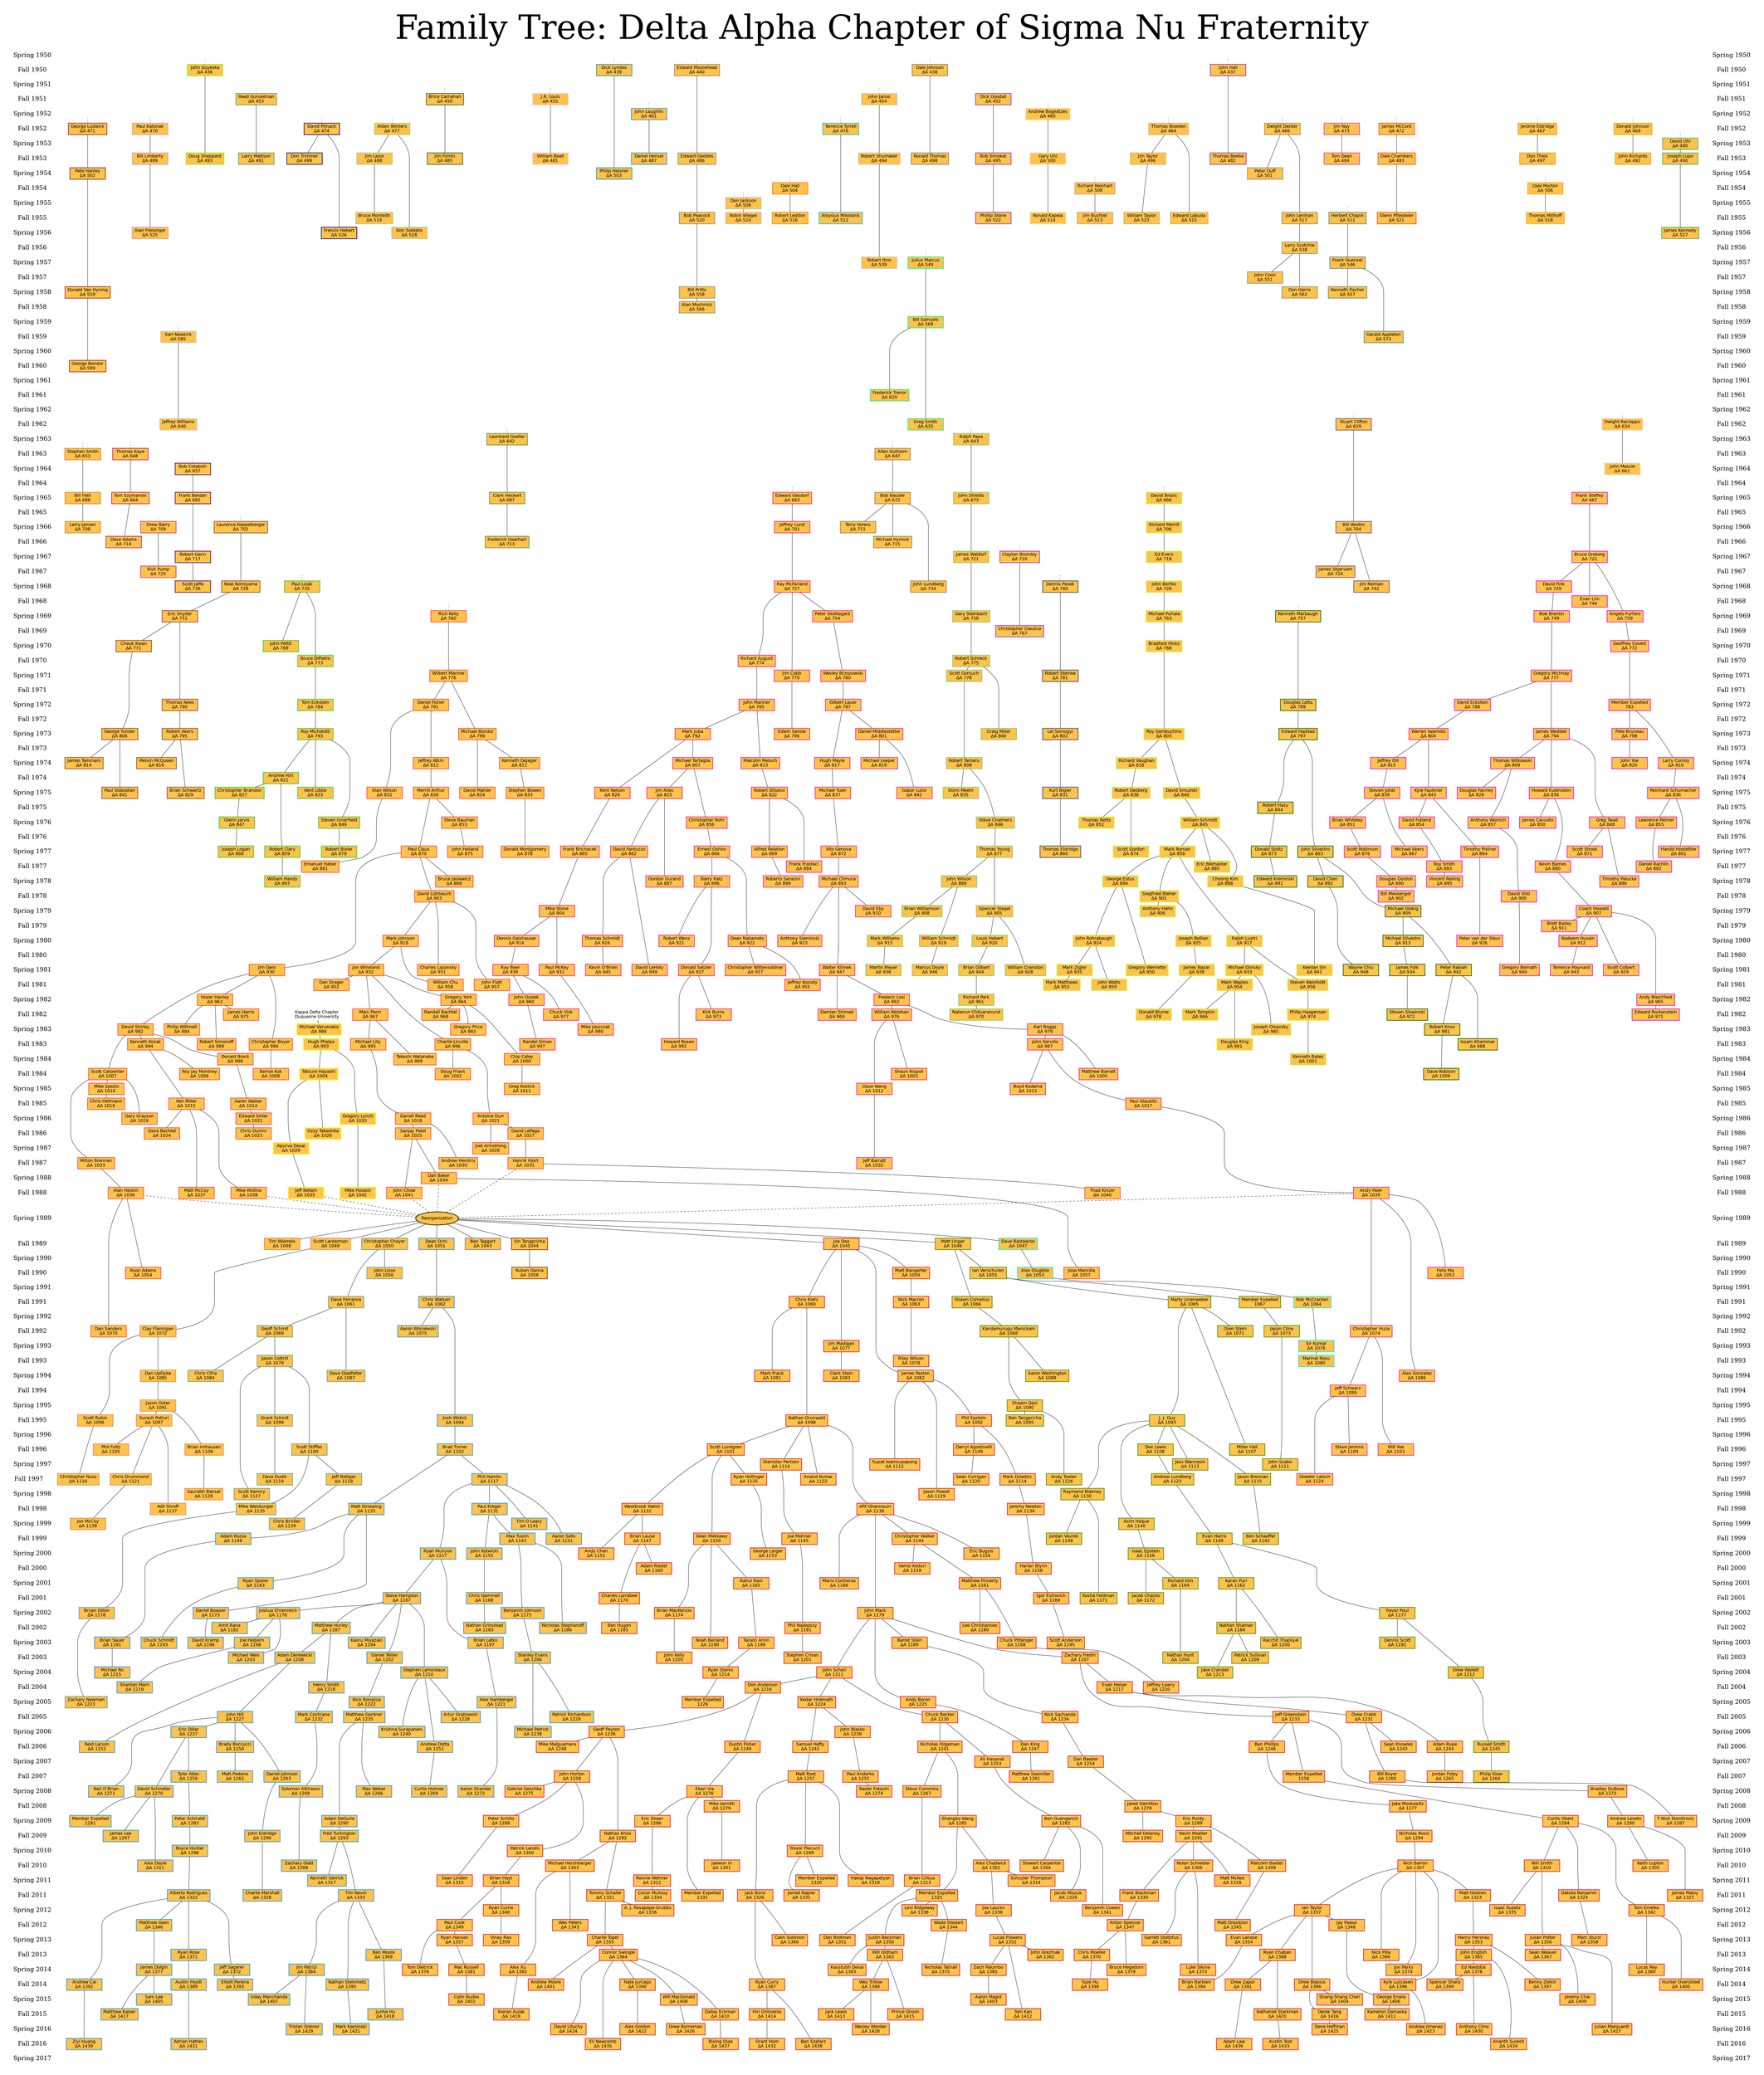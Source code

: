 digraph "family_tree" {
    concentrate="False";
    fontsize="110";
    label="Family Tree: Delta Alpha Chapter of Sigma Nu Fraternity";
    labelloc="t";
    nodesep="0.5";
    pad=".5, .5";
    ranksep="0.15";
    ratio="compress";
    size="80";
    node [fontname="dejavu sans",penwidth="2",shape="box",style="filled",width="1.63"];
    edge [arrowhead="none"];
    subgraph "datesL" {
        node [color="none",fontname="dejavu serif",fontsize="20"];
        edge [style="invis"];
        "Spring 1950L" [label="Spring 1950"];
        "Fall 1950L" [label="Fall 1950"];
        "Spring 1951L" [label="Spring 1951"];
        "Fall 1951L" [label="Fall 1951"];
        "Spring 1952L" [label="Spring 1952"];
        "Fall 1952L" [label="Fall 1952"];
        "Spring 1953L" [label="Spring 1953"];
        "Fall 1953L" [label="Fall 1953"];
        "Spring 1954L" [label="Spring 1954"];
        "Fall 1954L" [label="Fall 1954"];
        "Spring 1955L" [label="Spring 1955"];
        "Fall 1955L" [label="Fall 1955"];
        "Spring 1956L" [label="Spring 1956"];
        "Fall 1956L" [label="Fall 1956"];
        "Spring 1957L" [label="Spring 1957"];
        "Fall 1957L" [label="Fall 1957"];
        "Spring 1958L" [label="Spring 1958"];
        "Fall 1958L" [label="Fall 1958"];
        "Spring 1959L" [label="Spring 1959"];
        "Fall 1959L" [label="Fall 1959"];
        "Spring 1960L" [label="Spring 1960"];
        "Fall 1960L" [label="Fall 1960"];
        "Spring 1961L" [label="Spring 1961"];
        "Fall 1961L" [label="Fall 1961"];
        "Spring 1962L" [label="Spring 1962"];
        "Fall 1962L" [label="Fall 1962"];
        "Spring 1963L" [label="Spring 1963"];
        "Fall 1963L" [label="Fall 1963"];
        "Spring 1964L" [label="Spring 1964"];
        "Fall 1964L" [label="Fall 1964"];
        "Spring 1965L" [label="Spring 1965"];
        "Fall 1965L" [label="Fall 1965"];
        "Spring 1966L" [label="Spring 1966"];
        "Fall 1966L" [label="Fall 1966"];
        "Spring 1967L" [label="Spring 1967"];
        "Fall 1967L" [label="Fall 1967"];
        "Spring 1968L" [label="Spring 1968"];
        "Fall 1968L" [label="Fall 1968"];
        "Spring 1969L" [label="Spring 1969"];
        "Fall 1969L" [label="Fall 1969"];
        "Spring 1970L" [label="Spring 1970"];
        "Fall 1970L" [label="Fall 1970"];
        "Spring 1971L" [label="Spring 1971"];
        "Fall 1971L" [label="Fall 1971"];
        "Spring 1972L" [label="Spring 1972"];
        "Fall 1972L" [label="Fall 1972"];
        "Spring 1973L" [label="Spring 1973"];
        "Fall 1973L" [label="Fall 1973"];
        "Spring 1974L" [label="Spring 1974"];
        "Fall 1974L" [label="Fall 1974"];
        "Spring 1975L" [label="Spring 1975"];
        "Fall 1975L" [label="Fall 1975"];
        "Spring 1976L" [label="Spring 1976"];
        "Fall 1976L" [label="Fall 1976"];
        "Spring 1977L" [label="Spring 1977"];
        "Fall 1977L" [label="Fall 1977"];
        "Spring 1978L" [label="Spring 1978"];
        "Fall 1978L" [label="Fall 1978"];
        "Spring 1979L" [label="Spring 1979"];
        "Fall 1979L" [label="Fall 1979"];
        "Spring 1980L" [label="Spring 1980"];
        "Fall 1980L" [label="Fall 1980"];
        "Spring 1981L" [label="Spring 1981"];
        "Fall 1981L" [label="Fall 1981"];
        "Spring 1982L" [label="Spring 1982"];
        "Fall 1982L" [label="Fall 1982"];
        "Spring 1983L" [label="Spring 1983"];
        "Fall 1983L" [label="Fall 1983"];
        "Spring 1984L" [label="Spring 1984"];
        "Fall 1984L" [label="Fall 1984"];
        "Spring 1985L" [label="Spring 1985"];
        "Fall 1985L" [label="Fall 1985"];
        "Spring 1986L" [label="Spring 1986"];
        "Fall 1986L" [label="Fall 1986"];
        "Spring 1987L" [label="Spring 1987"];
        "Fall 1987L" [label="Fall 1987"];
        "Spring 1988L" [label="Spring 1988"];
        "Fall 1988L" [label="Fall 1988"];
        "Spring 1989L" [label="Spring 1989"];
        "Fall 1989L" [label="Fall 1989"];
        "Spring 1990L" [label="Spring 1990"];
        "Fall 1990L" [label="Fall 1990"];
        "Spring 1991L" [label="Spring 1991"];
        "Fall 1991L" [label="Fall 1991"];
        "Spring 1992L" [label="Spring 1992"];
        "Fall 1992L" [label="Fall 1992"];
        "Spring 1993L" [label="Spring 1993"];
        "Fall 1993L" [label="Fall 1993"];
        "Spring 1994L" [label="Spring 1994"];
        "Fall 1994L" [label="Fall 1994"];
        "Spring 1995L" [label="Spring 1995"];
        "Fall 1995L" [label="Fall 1995"];
        "Spring 1996L" [label="Spring 1996"];
        "Fall 1996L" [label="Fall 1996"];
        "Spring 1997L" [label="Spring 1997"];
        "Fall 1997L" [label="Fall 1997"];
        "Spring 1998L" [label="Spring 1998"];
        "Fall 1998L" [label="Fall 1998"];
        "Spring 1999L" [label="Spring 1999"];
        "Fall 1999L" [label="Fall 1999"];
        "Spring 2000L" [label="Spring 2000"];
        "Fall 2000L" [label="Fall 2000"];
        "Spring 2001L" [label="Spring 2001"];
        "Fall 2001L" [label="Fall 2001"];
        "Spring 2002L" [label="Spring 2002"];
        "Fall 2002L" [label="Fall 2002"];
        "Spring 2003L" [label="Spring 2003"];
        "Fall 2003L" [label="Fall 2003"];
        "Spring 2004L" [label="Spring 2004"];
        "Fall 2004L" [label="Fall 2004"];
        "Spring 2005L" [label="Spring 2005"];
        "Fall 2005L" [label="Fall 2005"];
        "Spring 2006L" [label="Spring 2006"];
        "Fall 2006L" [label="Fall 2006"];
        "Spring 2007L" [label="Spring 2007"];
        "Fall 2007L" [label="Fall 2007"];
        "Spring 2008L" [label="Spring 2008"];
        "Fall 2008L" [label="Fall 2008"];
        "Spring 2009L" [label="Spring 2009"];
        "Fall 2009L" [label="Fall 2009"];
        "Spring 2010L" [label="Spring 2010"];
        "Fall 2010L" [label="Fall 2010"];
        "Spring 2011L" [label="Spring 2011"];
        "Fall 2011L" [label="Fall 2011"];
        "Spring 2012L" [label="Spring 2012"];
        "Fall 2012L" [label="Fall 2012"];
        "Spring 2013L" [label="Spring 2013"];
        "Fall 2013L" [label="Fall 2013"];
        "Spring 2014L" [label="Spring 2014"];
        "Fall 2014L" [label="Fall 2014"];
        "Spring 2015L" [label="Spring 2015"];
        "Fall 2015L" [label="Fall 2015"];
        "Spring 2016L" [label="Spring 2016"];
        "Fall 2016L" [label="Fall 2016"];
        "Spring 2017L" [label="Spring 2017"];
        "Spring 1950L" -> "Fall 1950L";
        "Fall 1950L" -> "Spring 1951L";
        "Spring 1951L" -> "Fall 1951L";
        "Fall 1951L" -> "Spring 1952L";
        "Spring 1952L" -> "Fall 1952L";
        "Fall 1952L" -> "Spring 1953L";
        "Spring 1953L" -> "Fall 1953L";
        "Fall 1953L" -> "Spring 1954L";
        "Spring 1954L" -> "Fall 1954L";
        "Fall 1954L" -> "Spring 1955L";
        "Spring 1955L" -> "Fall 1955L";
        "Fall 1955L" -> "Spring 1956L";
        "Spring 1956L" -> "Fall 1956L";
        "Fall 1956L" -> "Spring 1957L";
        "Spring 1957L" -> "Fall 1957L";
        "Fall 1957L" -> "Spring 1958L";
        "Spring 1958L" -> "Fall 1958L";
        "Fall 1958L" -> "Spring 1959L";
        "Spring 1959L" -> "Fall 1959L";
        "Fall 1959L" -> "Spring 1960L";
        "Spring 1960L" -> "Fall 1960L";
        "Fall 1960L" -> "Spring 1961L";
        "Spring 1961L" -> "Fall 1961L";
        "Fall 1961L" -> "Spring 1962L";
        "Spring 1962L" -> "Fall 1962L";
        "Fall 1962L" -> "Spring 1963L";
        "Spring 1963L" -> "Fall 1963L";
        "Fall 1963L" -> "Spring 1964L";
        "Spring 1964L" -> "Fall 1964L";
        "Fall 1964L" -> "Spring 1965L";
        "Spring 1965L" -> "Fall 1965L";
        "Fall 1965L" -> "Spring 1966L";
        "Spring 1966L" -> "Fall 1966L";
        "Fall 1966L" -> "Spring 1967L";
        "Spring 1967L" -> "Fall 1967L";
        "Fall 1967L" -> "Spring 1968L";
        "Spring 1968L" -> "Fall 1968L";
        "Fall 1968L" -> "Spring 1969L";
        "Spring 1969L" -> "Fall 1969L";
        "Fall 1969L" -> "Spring 1970L";
        "Spring 1970L" -> "Fall 1970L";
        "Fall 1970L" -> "Spring 1971L";
        "Spring 1971L" -> "Fall 1971L";
        "Fall 1971L" -> "Spring 1972L";
        "Spring 1972L" -> "Fall 1972L";
        "Fall 1972L" -> "Spring 1973L";
        "Spring 1973L" -> "Fall 1973L";
        "Fall 1973L" -> "Spring 1974L";
        "Spring 1974L" -> "Fall 1974L";
        "Fall 1974L" -> "Spring 1975L";
        "Spring 1975L" -> "Fall 1975L";
        "Fall 1975L" -> "Spring 1976L";
        "Spring 1976L" -> "Fall 1976L";
        "Fall 1976L" -> "Spring 1977L";
        "Spring 1977L" -> "Fall 1977L";
        "Fall 1977L" -> "Spring 1978L";
        "Spring 1978L" -> "Fall 1978L";
        "Fall 1978L" -> "Spring 1979L";
        "Spring 1979L" -> "Fall 1979L";
        "Fall 1979L" -> "Spring 1980L";
        "Spring 1980L" -> "Fall 1980L";
        "Fall 1980L" -> "Spring 1981L";
        "Spring 1981L" -> "Fall 1981L";
        "Fall 1981L" -> "Spring 1982L";
        "Spring 1982L" -> "Fall 1982L";
        "Fall 1982L" -> "Spring 1983L";
        "Spring 1983L" -> "Fall 1983L";
        "Fall 1983L" -> "Spring 1984L";
        "Spring 1984L" -> "Fall 1984L";
        "Fall 1984L" -> "Spring 1985L";
        "Spring 1985L" -> "Fall 1985L";
        "Fall 1985L" -> "Spring 1986L";
        "Spring 1986L" -> "Fall 1986L";
        "Fall 1986L" -> "Spring 1987L";
        "Spring 1987L" -> "Fall 1987L";
        "Fall 1987L" -> "Spring 1988L";
        "Spring 1988L" -> "Fall 1988L";
        "Fall 1988L" -> "Spring 1989L";
        "Spring 1989L" -> "Fall 1989L";
        "Fall 1989L" -> "Spring 1990L";
        "Spring 1990L" -> "Fall 1990L";
        "Fall 1990L" -> "Spring 1991L";
        "Spring 1991L" -> "Fall 1991L";
        "Fall 1991L" -> "Spring 1992L";
        "Spring 1992L" -> "Fall 1992L";
        "Fall 1992L" -> "Spring 1993L";
        "Spring 1993L" -> "Fall 1993L";
        "Fall 1993L" -> "Spring 1994L";
        "Spring 1994L" -> "Fall 1994L";
        "Fall 1994L" -> "Spring 1995L";
        "Spring 1995L" -> "Fall 1995L";
        "Fall 1995L" -> "Spring 1996L";
        "Spring 1996L" -> "Fall 1996L";
        "Fall 1996L" -> "Spring 1997L";
        "Spring 1997L" -> "Fall 1997L";
        "Fall 1997L" -> "Spring 1998L";
        "Spring 1998L" -> "Fall 1998L";
        "Fall 1998L" -> "Spring 1999L";
        "Spring 1999L" -> "Fall 1999L";
        "Fall 1999L" -> "Spring 2000L";
        "Spring 2000L" -> "Fall 2000L";
        "Fall 2000L" -> "Spring 2001L";
        "Spring 2001L" -> "Fall 2001L";
        "Fall 2001L" -> "Spring 2002L";
        "Spring 2002L" -> "Fall 2002L";
        "Fall 2002L" -> "Spring 2003L";
        "Spring 2003L" -> "Fall 2003L";
        "Fall 2003L" -> "Spring 2004L";
        "Spring 2004L" -> "Fall 2004L";
        "Fall 2004L" -> "Spring 2005L";
        "Spring 2005L" -> "Fall 2005L";
        "Fall 2005L" -> "Spring 2006L";
        "Spring 2006L" -> "Fall 2006L";
        "Fall 2006L" -> "Spring 2007L";
        "Spring 2007L" -> "Fall 2007L";
        "Fall 2007L" -> "Spring 2008L";
        "Spring 2008L" -> "Fall 2008L";
        "Fall 2008L" -> "Spring 2009L";
        "Spring 2009L" -> "Fall 2009L";
        "Fall 2009L" -> "Spring 2010L";
        "Spring 2010L" -> "Fall 2010L";
        "Fall 2010L" -> "Spring 2011L";
        "Spring 2011L" -> "Fall 2011L";
        "Fall 2011L" -> "Spring 2012L";
        "Spring 2012L" -> "Fall 2012L";
        "Fall 2012L" -> "Spring 2013L";
        "Spring 2013L" -> "Fall 2013L";
        "Fall 2013L" -> "Spring 2014L";
        "Spring 2014L" -> "Fall 2014L";
        "Fall 2014L" -> "Spring 2015L";
        "Spring 2015L" -> "Fall 2015L";
        "Fall 2015L" -> "Spring 2016L";
        "Spring 2016L" -> "Fall 2016L";
        "Fall 2016L" -> "Spring 2017L";
    }
    subgraph "members" {
        node [fillcolor=".11 .71 1."];
        "653" [color="tan3",label="Stephen Smith\nΔΑ 653"];
        "653 Parent" [height="0",style="invis",width="0"];
        "688" [color="tan3",label="Bill Feth\nΔΑ 688"];
        "708" [color="tan3",label="Larry Jansen\nΔΑ 708"];
        "471" [color="brown4",label="George Ludwick\nΔΑ 471"];
        "471 Parent" [height="0",style="invis",width="0"];
        "502" [color="brown4",label="Pete Hanley\nΔΑ 502"];
        "559" [color="brown4",label="Donald Van Hyning\nΔΑ 559"];
        "599" [color="brown4",label="George Bondor\nΔΑ 599"];
        "470" [color="plum3",label="Paul Katonak\nΔΑ 470"];
        "470 Parent" [height="0",style="invis",width="0"];
        "489" [color="plum3",label="Bill Limberty\nΔΑ 489"];
        "525" [color="plum3",label="Alan Freisinger\nΔΑ 525"];
        "436" [color="chartreuse1",label="John Guyeska\nΔΑ 436"];
        "436 Parent" [height="0",style="invis",width="0"];
        "493" [color="chartreuse1",label="Doug Sheppard\nΔΑ 493"];
        "648" [color="deeppink3",label="Thomas Kaye\nΔΑ 648"];
        "648 Parent" [height="0",style="invis",width="0"];
        "664" [color="deeppink3",label="Tom Szymanski\nΔΑ 664"];
        "714" [color="deeppink3",label="Dave Adams\nΔΑ 714"];
        "453" [color="paleturquoise4",label="Reed Gunselman\nΔΑ 453"];
        "453 Parent" [height="0",style="invis",width="0"];
        "491" [color="paleturquoise4",label="Larry Mattson\nΔΑ 491"];
        "474" [color="navy",label="David Pirnack\nΔΑ 474"];
        "474 Parent" [height="0",style="invis",width="0"];
        "499" [color="navy",label="Don Trimmer\nΔΑ 499"];
        "526" [color="navy",label="Francis Hebert\nΔΑ 526"];
        "477" [color="darkseagreen3",label="Alden Winters\nΔΑ 477"];
        "477 Parent" [height="0",style="invis",width="0"];
        "488" [color="darkseagreen3",label="Jim Lazor\nΔΑ 488"];
        "519" [color="darkseagreen3",label="Bruce Monteith\nΔΑ 519"];
        "528" [color="darkseagreen3",label="Don Soldatis\nΔΑ 528"];
        "450" [color="darkslategray",label="Brice Carnahan\nΔΑ 450"];
        "450 Parent" [height="0",style="invis",width="0"];
        "485" [color="darkslategray",label="Jim Firmin\nΔΑ 485"];
        "455" [color="plum1",label="J.R. Louis\nΔΑ 455"];
        "455 Parent" [height="0",style="invis",width="0"];
        "481" [color="plum1",label="William Beall\nΔΑ 481"];
        "439" [color="deepskyblue3",label="Dick Lyndes\nΔΑ 439"];
        "439 Parent" [height="0",style="invis",width="0"];
        "503" [color="deepskyblue3",label="Philip Heisner\nΔΑ 503"];
        "461" [color="dodgerblue1",label="John Laughlin\nΔΑ 461"];
        "461 Parent" [height="0",style="invis",width="0"];
        "487" [color="dodgerblue1",label="Daniel Hensel\nΔΑ 487"];
        "585" [color="slategray2",label="Karl Newkirk\nΔΑ 585"];
        "585 Parent" [height="0",style="invis",width="0"];
        "640" [color="slategray2",label="Jeffrey Williams\nΔΑ 640"];
        "709" [color="violetred3",label="Drew Barry\nΔΑ 709"];
        "709 Parent" [height="0",style="invis",width="0"];
        "725" [color="violetred3",label="Rick Pump\nΔΑ 725"];
        "440" [color="azure4",label="Edward Moorehead\nΔΑ 440"];
        "440 Parent" [height="0",style="invis",width="0"];
        "486" [color="azure4",label="Edward Geddes\nΔΑ 486"];
        "520" [color="azure4",label="Bob Peacock\nΔΑ 520"];
        "558" [color="azure4",label="Bill Pritts\nΔΑ 558"];
        "566" [color="azure4",label="Alan Mochnick\nΔΑ 566"];
        "657" [color="indigo",label="Bob Cotabish\nΔΑ 657"];
        "657 Parent" [height="0",style="invis",width="0"];
        "682" [color="indigo",label="Frank Berdan\nΔΑ 682"];
        "717" [color="indigo",label="Robert Gann\nΔΑ 717"];
        "736" [color="indigo",label="Scott Jaffe\nΔΑ 736"];
        "509" [color="thistle3",label="Don Jackson\nΔΑ 509"];
        "509 Parent" [height="0",style="invis",width="0"];
        "524" [color="thistle3",label="Robin Wiegel\nΔΑ 524"];
        "504" [color="darkorange1",label="Dale Hall\nΔΑ 504"];
        "504 Parent" [height="0",style="invis",width="0"];
        "516" [color="darkorange1",label="Robert Leddon\nΔΑ 516"];
        "476" [color="deepskyblue1",label="Terrence Tyrrell\nΔΑ 476"];
        "476 Parent" [height="0",style="invis",width="0"];
        "512" [color="deepskyblue1",label="Aloysius Mikolanis\nΔΑ 512"];
        "454" [color="lavenderblush3",label="John Janos\nΔΑ 454"];
        "454 Parent" [height="0",style="invis",width="0"];
        "494" [color="lavenderblush3",label="Robert Shumaker\nΔΑ 494"];
        "539" [color="lavenderblush3",label="Robert Ibos\nΔΑ 539"];
        "438" [color="slategray",label="Dale Johnson\nΔΑ 438"];
        "438 Parent" [height="0",style="invis",width="0"];
        "498" [color="slategray",label="Ronald Thomas\nΔΑ 498"];
        "452" [color="purple2",label="Dick Goodall\nΔΑ 452"];
        "452 Parent" [height="0",style="invis",width="0"];
        "495" [color="purple2",label="Bob Simokat\nΔΑ 495"];
        "522" [color="purple2",label="Phillip Stone\nΔΑ 522"];
        "460" [color="peachpuff",label="Andrew Bogeatzes\nΔΑ 460"];
        "460 Parent" [height="0",style="invis",width="0"];
        "500" [color="peachpuff",label="Gary Uhl\nΔΑ 500"];
        "514" [color="peachpuff",label="Ronald Kapela\nΔΑ 514"];
        "Spacer" [height="1.5",style="invis",width="0"];
        "702" [color="indianred4",label="Laurence Koppelberger\nΔΑ 702"];
        "702 Parent" [height="0",style="invis",width="0"];
        "728" [color="indianred4",label="Neal Nomiyama\nΔΑ 728"];
        "751" [color="indianred4",label="Eric Snyder\nΔΑ 751"];
        "771" [color="indianred4",label="Cheuk Kwan\nΔΑ 771"];
        "790" [color="indianred4",label="Thomas Nees\nΔΑ 790"];
        "795" [color="indianred4",label="Robert Akers\nΔΑ 795"];
        "806" [color="indianred4",label="George Tunder\nΔΑ 806"];
        "814" [color="indianred4",label="James Tammaro\nΔΑ 814"];
        "816" [color="indianred4",label="Melvin McQueen\nΔΑ 816"];
        "829" [color="indianred4",label="Brian Schwartz\nΔΑ 829"];
        "841" [color="indianred4",label="Paul Slobodian\nΔΑ 841"];
        "735" [color="limegreen",label="Paul Lizak\nΔΑ 735"];
        "735 Parent" [height="0",style="invis",width="0"];
        "769" [color="limegreen",label="John Pettit\nΔΑ 769"];
        "773" [color="limegreen",label="Bruce DiPietro\nΔΑ 773"];
        "784" [color="limegreen",label="Tom Eckstein\nΔΑ 784"];
        "793" [color="limegreen",label="Roy Michelotti\nΔΑ 793"];
        "821" [color="limegreen",label="Andrew Hirt\nΔΑ 821"];
        "823" [color="limegreen",label="Kent Libbe\nΔΑ 823"];
        "827" [color="limegreen",label="Christopher Brandon\nΔΑ 827"];
        "847" [color="limegreen",label="Glenn Jarvis\nΔΑ 847"];
        "849" [color="limegreen",label="Steven Innerfield\nΔΑ 849"];
        "859" [color="limegreen",label="Robert Clary\nΔΑ 859"];
        "868" [color="limegreen",label="Joseph Logan\nΔΑ 868"];
        "879" [color="limegreen",label="Robert Bixler\nΔΑ 879"];
        "897" [color="limegreen",label="William Handy\nΔΑ 897"];
        "642" [color="palegreen4",label="Leonhard Goeller\nΔΑ 642"];
        "642 Parent" [height="0",style="invis",width="0"];
        "687" [color="palegreen4",label="Clark Heckert\nΔΑ 687"];
        "713" [color="palegreen4",label="Frederick Gearhart\nΔΑ 713"];
        "508" [color="pink3",label="Richard Reinhart\nΔΑ 508"];
        "508 Parent" [height="0",style="invis",width="0"];
        "513" [color="pink3",label="Jim Buchtel\nΔΑ 513"];
        "464" [color="burlywood3",label="Thomas Bowden\nΔΑ 464"];
        "464 Parent" [height="0",style="invis",width="0"];
        "496" [color="burlywood3",label="Jim Taylor\nΔΑ 496"];
        "515" [color="burlywood3",label="Edward Labuda\nΔΑ 515"];
        "523" [color="burlywood3",label="William Taylor\nΔΑ 523"];
        "1000" [color="brown1",label="Chip Caley\nΔΑ 1000"];
        "1002" [color="brown1",label="Doug Friant\nΔΑ 1002"];
        "1003" [color="deeppink",label="Shaun Rispoli\nΔΑ 1003"];
        "1004" [color="yellow",label="Tatsuro Hayashi\nΔΑ 1004"];
        "1005" [color="deeppink",label="Matthew Barratt\nΔΑ 1005"];
        "1006" [color="brown1",label="Roy Jay Montney\nΔΑ 1006"];
        "1007" [color="brown1",label="Scott Carpenter\nΔΑ 1007"];
        "1008" [color="brown1",label="Bernie Kok\nΔΑ 1008"];
        "1010" [color="brown1",label="Mike Spezio\nΔΑ 1010"];
        "1011" [color="brown1",label="Greg Kostick\nΔΑ 1011"];
        "1012" [color="deeppink",label="Dave Wang\nΔΑ 1012"];
        "1013" [color="deeppink",label="Boyd Kodama\nΔΑ 1013"];
        "1014" [color="brown1",label="Aaren Walker\nΔΑ 1014"];
        "1015" [color="brown1",label="Ken Miller\nΔΑ 1015"];
        "1016" [color="brown1",label="Chris Hellmann\nΔΑ 1016"];
        "1017" [color="deeppink",label="Paul Glaubitz\nΔΑ 1017"];
        "1018" [color="brown1",label="Darrell Reed\nΔΑ 1018"];
        "1019" [color="brown1",label="Gary Grayson\nΔΑ 1019"];
        "1020" [color="yellow",label="Gregory Lynch\nΔΑ 1020"];
        "1021" [color="brown1",label="Antoine Durr\nΔΑ 1021"];
        "1022" [color="brown1",label="Edward Sihler\nΔΑ 1022"];
        "1023" [color="brown1",label="Chris Dumm\nΔΑ 1023"];
        "1024" [color="brown1",label="Dave Bachtel\nΔΑ 1024"];
        "1025" [color="brown1",label="Sanjay Patel\nΔΑ 1025"];
        "1026" [color="yellow",label="Ozzy Takeshita\nΔΑ 1026"];
        "1027" [color="brown1",label="David LePage\nΔΑ 1027"];
        "1028" [color="brown1",label="Joel Armstrong\nΔΑ 1028"];
        "1029" [color="yellow",label="Apurva Desai\nΔΑ 1029"];
        "1030" [color="brown1",label="Andrew Hendrix\nΔΑ 1030"];
        "1031" [color="brown1",label="Henrik Hjort\nΔΑ 1031"];
        "1032" [color="deeppink",label="Jeff Barratt\nΔΑ 1032"];
        "1033" [color="brown1",label="Milton Brennan\nΔΑ 1033"];
        "1034" [color="brown1",label="Dan Baker\nΔΑ 1034"];
        "1035" [color="yellow",label="Jeff Kellam\nΔΑ 1035"];
        "1036" [color="brown1",label="Alan Heskin\nΔΑ 1036"];
        "1037" [color="brown1",label="Matt McCoy\nΔΑ 1037"];
        "1038" [color="brown1",label="Mike Widina\nΔΑ 1038"];
        "1039" [color="deeppink",label="Andy Paier\nΔΑ 1039"];
        "1040" [color="brown1",label="Thad Kinzer\nΔΑ 1040"];
        "1041" [color="brown1",label="John Chow\nΔΑ 1041"];
        "1042" [color="yellow",label="Mike Hosack\nΔΑ 1042"];
        "1043" [color="slategrey",label="Ben Taggart\nΔΑ 1043"];
        "1044" [color="orangered4",label="Vin Tangpricha\nΔΑ 1044"];
        "1045" [color="crimson",label="Joe Dea\nΔΑ 1045"];
        "1046" [color="chartreuse4",label="Matt Unger\nΔΑ 1046"];
        "1047" [color="cyan2",label="Dave Bastawros\nΔΑ 1047"];
        "1048" [color="sienna2",label="Tim Wiemels\nΔΑ 1048"];
        "1049" [color="salmon2",label="Scott Lanterman\nΔΑ 1049"];
        "1050" [color="cadetblue",label="Christopher Cheyer\nΔΑ 1050"];
        "1051" [color="dodgerblue",label="Dean Ochi\nΔΑ 1051"];
        "1052" [color="deeppink",label="Felix Ma\nΔΑ 1052"];
        "1053" [color="cyan2",label="Alex Olugbile\nΔΑ 1053"];
        "1054" [color="brown1",label="Ryon Adams\nΔΑ 1054"];
        "1055" [color="chartreuse4",label="Ian Verschuren\nΔΑ 1055"];
        "1056" [color="cadetblue",label="John Lisse\nΔΑ 1056"];
        "1057" [color="brown1",label="Jose Mancilla\nΔΑ 1057"];
        "1058" [color="orangered4",label="Ruben Garcia\nΔΑ 1058"];
        "1059" [color="crimson",label="Matt Bangerter\nΔΑ 1059"];
        "1060" [color="crimson",label="Chris Kiehl\nΔΑ 1060"];
        "1061" [color="cadetblue",label="Dave Ferrance\nΔΑ 1061"];
        "1062" [color="dodgerblue",label="Chris Watson\nΔΑ 1062"];
        "1063" [color="crimson",label="Nick Macron\nΔΑ 1063"];
        "1064" [color="cyan2",label="Rob McCracken\nΔΑ 1064"];
        "1065" [color="chartreuse4",label="Marty Linenweber\nΔΑ 1065"];
        "1066" [color="chartreuse4",label="Shawn Cornelius\nΔΑ 1066"];
        "1067" [color="chartreuse4",label="Member Expelled\n1067"];
        "1068" [color="chartreuse4",label="Kandamurugu Manickam\nΔΑ 1068"];
        "1069" [color="cadetblue",label="Geoff Schmit\nΔΑ 1069"];
        "1070" [color="brown1",label="Dan Sanders\nΔΑ 1070"];
        "1071" [color="chartreuse4",label="Oren Stern\nΔΑ 1071"];
        "1072" [color="salmon2",label="Clay Flannigan\nΔΑ 1072"];
        "1073" [color="chartreuse4",label="Jason Cline\nΔΑ 1073"];
        "1074" [color="deeppink",label="Christopher Huza\nΔΑ 1074"];
        "1075" [color="dodgerblue",label="Aaron Wisnewski\nΔΑ 1075"];
        "1076" [color="cyan2",label="Sir Kumar\nΔΑ 1076"];
        "1077" [color="crimson",label="Jim Madigan\nΔΑ 1077"];
        "1078" [color="crimson",label="Riley Wilson\nΔΑ 1078"];
        "1079" [color="cadetblue",label="Jason Cottrill\nΔΑ 1079"];
        "1080" [color="cyan2",label="Marinel Rosu\nΔΑ 1080"];
        "1081" [color="crimson",label="Mark Frank\nΔΑ 1081"];
        "1082" [color="crimson",label="James Paxton\nΔΑ 1082"];
        "1083" [color="crimson",label="Clark Stein\nΔΑ 1083"];
        "1084" [color="cadetblue",label="Chris Cifra\nΔΑ 1084"];
        "1085" [color="salmon2",label="Dan UpDyke\nΔΑ 1085"];
        "1086" [color="deeppink",label="Alex Gonzalez\nΔΑ 1086"];
        "1087" [color="cadetblue",label="Dave Gladfelter\nΔΑ 1087"];
        "1088" [color="chartreuse4",label="Aaron Washington\nΔΑ 1088"];
        "1089" [color="deeppink",label="Jeff Schwarz\nΔΑ 1089"];
        "1090" [color="chartreuse4",label="Shaam Qazi\nΔΑ 1090"];
        "1091" [color="salmon2",label="Jason Oster\nΔΑ 1091"];
        "1092" [color="crimson",label="Phil Epstein\nΔΑ 1092"];
        "1093" [color="chartreuse4",label="J. J. Guy\nΔΑ 1093"];
        "1094" [color="dodgerblue",label="Josh Widick\nΔΑ 1094"];
        "1095" [color="chartreuse4",label="Ben Tangpricha\nΔΑ 1095"];
        "1096" [color="salmon2",label="Scott Rubin\nΔΑ 1096"];
        "1097" [color="salmon2",label="Suresh Potluri\nΔΑ 1097"];
        "1098" [color="crimson",label="Nathan Grunwald\nΔΑ 1098"];
        "1099" [color="cadetblue",label="Grant Schmit\nΔΑ 1099"];
        "1100" [color="cadetblue",label="Scott Stiffler\nΔΑ 1100"];
        "1101" [color="crimson",label="Scott Lundgren\nΔΑ 1101"];
        "1102" [color="dodgerblue",label="Brad Turner\nΔΑ 1102"];
        "1103" [color="deeppink",label="Will Yee\nΔΑ 1103"];
        "1104" [color="deeppink",label="Steve Jenkins\nΔΑ 1104"];
        "1105" [color="salmon2",label="Phil Fultz\nΔΑ 1105"];
        "1106" [color="salmon2",label="Brian Imhausen\nΔΑ 1106"];
        "1107" [color="chartreuse4",label="Miller Hall\nΔΑ 1107"];
        "1108" [color="chartreuse4",label="Dex Lewis\nΔΑ 1108"];
        "1109" [color="crimson",label="Darryl Agostinelli\nΔΑ 1109"];
        "1110" [color="crimson",label="Stanislav Pertsev\nΔΑ 1110"];
        "1111" [color="chartreuse4",label="John Szabo\nΔΑ 1111"];
        "1112" [color="crimson",label="Supat Ieamsupapong\nΔΑ 1112"];
        "1113" [color="chartreuse4",label="Jess Wannasin\nΔΑ 1113"];
        "1114" [color="crimson",label="Mark Dziedzic\nΔΑ 1114"];
        "1115" [color="chartreuse4",label="Jason Brennan\nΔΑ 1115"];
        "1116" [color="salmon2",label="Christopher Nuss\nΔΑ 1116"];
        "1117" [color="dodgerblue",label="Phil Hamlin\nΔΑ 1117"];
        "1118" [color="cadetblue",label="Jeff Bottger\nΔΑ 1118"];
        "1119" [color="cadetblue",label="Dave Dudik\nΔΑ 1119"];
        "1120" [color="crimson",label="Sean Currigan\nΔΑ 1120"];
        "1121" [color="salmon2",label="Chris Drummond\nΔΑ 1121"];
        "1122" [color="crimson",label="Anand Kumar\nΔΑ 1122"];
        "1123" [color="chartreuse4",label="Andrew Lundberg\nΔΑ 1123"];
        "1124" [color="deeppink",label="Skeeter Latsch\nΔΑ 1124"];
        "1125" [color="crimson",label="Ryan Hollinger\nΔΑ 1125"];
        "1126" [color="chartreuse4",label="Andy Towler\nΔΑ 1126"];
        "1127" [color="cadetblue",label="Scott Kannry\nΔΑ 1127"];
        "1128" [color="salmon2",label="Saurabh Bansal\nΔΑ 1128"];
        "1129" [color="crimson",label="Jason Powell\nΔΑ 1129"];
        "1130" [color="chartreuse4",label="Raymond Blakney\nΔΑ 1130"];
        "1131" [color="dodgerblue",label="Paul Kreger\nΔΑ 1131"];
        "1132" [color="crimson",label="Westbrook Walsh\nΔΑ 1132"];
        "1133" [color="dodgerblue",label="Matt Striewing\nΔΑ 1133"];
        "1134" [color="crimson",label="Jeremy Newton\nΔΑ 1134"];
        "1135" [color="cadetblue",label="Mike Weisburger\nΔΑ 1135"];
        "1136" [color="crimson",label="Afif Ghannoum\nΔΑ 1136"];
        "1137" [color="salmon2",label="Adil Shroff\nΔΑ 1137"];
        "1138" [color="salmon2",label="Jon McCoy\nΔΑ 1138"];
        "1139" [color="cadetblue",label="Chris Bricker\nΔΑ 1139"];
        "1140" [color="chartreuse4",label="Asim Haque\nΔΑ 1140"];
        "1141" [color="dodgerblue",label="Tim O’Leary\nΔΑ 1141"];
        "1142" [color="chartreuse4",label="Ben Schaeffer\nΔΑ 1142"];
        "1143" [color="dodgerblue",label="Max Tusim\nΔΑ 1143"];
        "1144" [color="crimson",label="Christopher Walker\nΔΑ 1144"];
        "1145" [color="crimson",label="Joe Mohner\nΔΑ 1145"];
        "1146" [color="dodgerblue",label="Adam Rozsa\nΔΑ 1146"];
        "1147" [color="crimson",label="Brian Lause\nΔΑ 1147"];
        "1148" [color="chartreuse4",label="Jordan Vavrek\nΔΑ 1148"];
        "1149" [color="chartreuse4",label="Evan Harris\nΔΑ 1149"];
        "1150" [color="crimson",label="Dean Mekkawy\nΔΑ 1150"];
        "1151" [color="dodgerblue",label="Aaron Sells\nΔΑ 1151"];
        "1152" [color="crimson",label="Andy Chen\nΔΑ 1152"];
        "1153" [color="crimson",label="George Larger\nΔΑ 1153"];
        "1154" [color="crimson",label="Eric Bugyis\nΔΑ 1154"];
        "1155" [color="dodgerblue",label="John Kotwicki\nΔΑ 1155"];
        "1156" [color="chartreuse4",label="Isaac Epstein\nΔΑ 1156"];
        "1157" [color="dodgerblue",label="Ryan Munyon\nΔΑ 1157"];
        "1158" [color="crimson",label="Harlan Blynn\nΔΑ 1158"];
        "1159" [color="crimson",label="Vamsi Koduri\nΔΑ 1159"];
        "1160" [color="crimson",label="Adam Riedel\nΔΑ 1160"];
        "1161" [color="crimson",label="Matthew Finnerty\nΔΑ 1161"];
        "1162" [color="chartreuse4",label="Karan Puri\nΔΑ 1162"];
        "1163" [color="dodgerblue",label="Ryan Sporer\nΔΑ 1163"];
        "1164" [color="chartreuse4",label="Richard Kim\nΔΑ 1164"];
        "1165" [color="crimson",label="Rahul Ravi\nΔΑ 1165"];
        "1166" [color="crimson",label="Mario Contreras\nΔΑ 1166"];
        "1167" [color="dodgerblue",label="Steve Hampton\nΔΑ 1167"];
        "1168" [color="dodgerblue",label="Chris Gammell\nΔΑ 1168"];
        "1169" [color="crimson",label="Igor Estrovich\nΔΑ 1169"];
        "1170" [color="crimson",label="Charles Larrabee\nΔΑ 1170"];
        "1171" [color="chartreuse4",label="Kostia Feldman\nΔΑ 1171"];
        "1172" [color="chartreuse4",label="Jacob Chacko\nΔΑ 1172"];
        "1173" [color="dodgerblue",label="Daniel Bowser\nΔΑ 1173"];
        "1174" [color="crimson",label="Brian MacKenzie\nΔΑ 1174"];
        "1175" [color="dodgerblue",label="Benjamin Johnson\nΔΑ 1175"];
        "1176" [color="dodgerblue",label="Joshua Ehrenreich\nΔΑ 1176"];
        "1177" [color="chartreuse4",label="Trevor Pour\nΔΑ 1177"];
        "1178" [color="cadetblue",label="Bryan Dillon\nΔΑ 1178"];
        "1179" [color="crimson",label="John Mack\nΔΑ 1179"];
        "1180" [color="crimson",label="Lee Christiansen\nΔΑ 1180"];
        "1181" [color="crimson",label="Phil Najlepszy\nΔΑ 1181"];
        "1182" [color="dodgerblue",label="Amit Rana\nΔΑ 1182"];
        "1183" [color="dodgerblue",label="Nathan Grinstead\nΔΑ 1183"];
        "1184" [color="chartreuse4",label="Nathan Shaman\nΔΑ 1184"];
        "1185" [color="crimson",label="Ben Hugon\nΔΑ 1185"];
        "1186" [color="dodgerblue",label="Nicholas Stephanoff\nΔΑ 1186"];
        "1187" [color="dodgerblue",label="Matthew Hurley\nΔΑ 1187"];
        "1188" [color="crimson",label="Chuck Pittenger\nΔΑ 1188"];
        "1189" [color="crimson",label="Barret Stein\nΔΑ 1189"];
        "1190" [color="crimson",label="Noah Berland\nΔΑ 1190"];
        "1191" [color="dodgerblue",label="Brian Sauer\nΔΑ 1191"];
        "1192" [color="chartreuse4",label="Dennis Scott\nΔΑ 1192"];
        "1193" [color="dodgerblue",label="Chuck Schmitt\nΔΑ 1193"];
        "1194" [color="dodgerblue",label="Kaoru Miyazaki\nΔΑ 1194"];
        "1195" [color="crimson",label="Scott Anderson\nΔΑ 1195"];
        "1196" [color="dodgerblue",label="David Kramp\nΔΑ 1196"];
        "1197" [color="dodgerblue",label="Brian Latko\nΔΑ 1197"];
        "1198" [color="dodgerblue",label="Joe Helpern\nΔΑ 1198"];
        "1199" [color="crimson",label="Taroon Amin\nΔΑ 1199"];
        "1200" [color="chartreuse4",label="Racchit Thapliyal\nΔΑ 1200"];
        "1201" [color="crimson",label="Stephen Crisan\nΔΑ 1201"];
        "1202" [color="dodgerblue",label="Daniel Tellier\nΔΑ 1202"];
        "1203" [color="dodgerblue",label="Michael Weis\nΔΑ 1203"];
        "1204" [color="chartreuse4",label="Nathan Hunt\nΔΑ 1204"];
        "1205" [color="crimson",label="John Kelly\nΔΑ 1205"];
        "1206" [color="dodgerblue",label="Stanley Evans\nΔΑ 1206"];
        "1207" [color="crimson",label="Zachary Fredin\nΔΑ 1207"];
        "1208" [color="dodgerblue",label="Adam Derewecki\nΔΑ 1208"];
        "1209" [color="chartreuse4",label="Patrick Sullivan\nΔΑ 1209"];
        "1210" [color="dodgerblue",label="Stephen Lamoreaux\nΔΑ 1210"];
        "1211" [color="crimson",label="John Schori\nΔΑ 1211"];
        "1212" [color="chartreuse4",label="Drew Wallett\nΔΑ 1212"];
        "1213" [color="chartreuse4",label="Jake Crandall\nΔΑ 1213"];
        "1214" [color="crimson",label="Ryan Starks\nΔΑ 1214"];
        "1215" [color="dodgerblue",label="Michael Ro\nΔΑ 1215"];
        "1216" [color="crimson",label="Don Anderson\nΔΑ 1216"];
        "1217" [color="crimson",label="Evan Heiser\nΔΑ 1217"];
        "1218" [color="dodgerblue",label="Henry Smith\nΔΑ 1218"];
        "1219" [color="dodgerblue",label="Shantan Marri\nΔΑ 1219"];
        "1220" [color="crimson",label="Jeffrey Lowry\nΔΑ 1220"];
        "1221" [color="dodgerblue",label="Alex Hamberger\nΔΑ 1221"];
        "1222" [color="dodgerblue",label="Nick Bonazza\nΔΑ 1222"];
        "1223" [color="cadetblue",label="Zachary Newman\nΔΑ 1223"];
        "1224" [color="crimson",label="Kedar Hiremath\nΔΑ 1224"];
        "1225" [color="crimson",label="Andy Boron\nΔΑ 1225"];
        "1226" [color="crimson",label="Member Expelled\n1226"];
        "1227" [color="dodgerblue",label="John Hill\nΔΑ 1227"];
        "1228" [color="dodgerblue",label="Artur Grabowski\nΔΑ 1228"];
        "1229" [color="dodgerblue",label="Patrick Richardson\nΔΑ 1229"];
        "1230" [color="crimson",label="Chuck Becker\nΔΑ 1230"];
        "1231" [color="crimson",label="Drew Crabb\nΔΑ 1231"];
        "1232" [color="dodgerblue",label="Mark Cochrane\nΔΑ 1232"];
        "1233" [color="crimson",label="Jeff Greenstein\nΔΑ 1233"];
        "1234" [color="crimson",label="Nick Sachanda\nΔΑ 1234"];
        "1235" [color="dodgerblue",label="Matthew Gardner\nΔΑ 1235"];
        "1236" [color="crimson",label="Geoff Peyton\nΔΑ 1236"];
        "1237" [color="dodgerblue",label="Eric Diller\nΔΑ 1237"];
        "1238" [color="dodgerblue",label="Michael Petrick\nΔΑ 1238"];
        "1239" [color="crimson",label="John Blasko\nΔΑ 1239"];
        "1240" [color="dodgerblue",label="Krishna Surapaneni\nΔΑ 1240"];
        "1241" [color="crimson",label="Nicholas Hilgeman\nΔΑ 1241"];
        "1242" [color="crimson",label="Samuel Hefty\nΔΑ 1242"];
        "1243" [color="crimson",label="Sean Knowles\nΔΑ 1243"];
        "1244" [color="crimson",label="Adam Rupe\nΔΑ 1244"];
        "1245" [color="chartreuse4",label="Russell Smith\nΔΑ 1245"];
        "1246" [color="crimson",label="Ben Phillips\nΔΑ 1246"];
        "1247" [color="crimson",label="Dan King\nΔΑ 1247"];
        "1248" [color="crimson",label="Mike Malguarnera\nΔΑ 1248"];
        "1249" [color="crimson",label="Dustin Fisher\nΔΑ 1249"];
        "1250" [color="dodgerblue",label="Brady Boccucci\nΔΑ 1250"];
        "1251" [color="dodgerblue",label="Andrew Dotta\nΔΑ 1251"];
        "1252" [color="dodgerblue",label="Reid Larson\nΔΑ 1252"];
        "1253" [color="crimson",label="Ali Hasanali\nΔΑ 1253"];
        "1254" [color="crimson",label="Dan Baeder\nΔΑ 1254"];
        "1255" [color="crimson",label="Paul Anderko\nΔΑ 1255"];
        "1256" [color="crimson",label="Member Expelled\n1256"];
        "1257" [color="crimson",label="Matt Root\nΔΑ 1257"];
        "1258" [color="crimson",label="John Horton\nΔΑ 1258"];
        "1259" [color="dodgerblue",label="Tyler Allen\nΔΑ 1259"];
        "1260" [color="crimson",label="Bill Boyer\nΔΑ 1260"];
        "1261" [color="crimson",label="Matthew Seemiller\nΔΑ 1261"];
        "1262" [color="dodgerblue",label="Matt Pedone\nΔΑ 1262"];
        "1263" [color="dodgerblue",label="Daniel Johnson\nΔΑ 1263"];
        "1264" [color="chartreuse4",label="Philip Kiser\nΔΑ 1264"];
        "1265" [color="crimson",label="Jordan Foley\nΔΑ 1265"];
        "1266" [color="dodgerblue",label="Max Weber\nΔΑ 1266"];
        "1267" [color="crimson",label="Steve Cummins\nΔΑ 1267"];
        "1268" [color="dodgerblue",label="Solomon Alkhasov\nΔΑ 1268"];
        "1269" [color="dodgerblue",label="Curtis Holmes\nΔΑ 1269"];
        "1270" [color="dodgerblue",label="David Schindler\nΔΑ 1270"];
        "1271" [color="dodgerblue",label="Neil O’Brian\nΔΑ 1271"];
        "1272" [color="dodgerblue",label="Aaron Shanker\nΔΑ 1272"];
        "1273" [color="crimson",label="Bradley DuBose\nΔΑ 1273"];
        "1274" [color="crimson",label="Nader Fotouhi\nΔΑ 1274"];
        "1275" [color="crimson",label="Gabriel Geschke\nΔΑ 1275"];
        "1276" [color="crimson",label="Eben Via\nΔΑ 1276"];
        "1277" [color="crimson",label="Jake Moskowitz\nΔΑ 1277"];
        "1278" [color="crimson",label="Jared Hamilton\nΔΑ 1278"];
        "1279" [color="crimson",label="Mike Iannitti\nΔΑ 1279"];
        "1280" [color="crimson",label="Andrew Leveto\nΔΑ 1280"];
        "1281" [color="dodgerblue",label="Member Expelled\n1281"];
        "1282" [color="crimson",label="Ben Guengerich\nΔΑ 1282"];
        "1283" [color="dodgerblue",label="Peter Schiraldi\nΔΑ 1283"];
        "1284" [color="crimson",label="Curtis Obert\nΔΑ 1284"];
        "1285" [color="crimson",label="Shengbo Wang\nΔΑ 1285"];
        "1286" [color="crimson",label="Eric Slown\nΔΑ 1286"];
        "1287" [color="crimson",label="T Nick Domitrovic\nΔΑ 1287"];
        "1288" [color="crimson",label="Peter Schillo\nΔΑ 1288"];
        "1289" [color="crimson",label="Eric Purdy\nΔΑ 1289"];
        "1290" [color="dodgerblue",label="Adam DeGuire\nΔΑ 1290"];
        "1291" [color="crimson",label="Kevin Moeller\nΔΑ 1291"];
        "1292" [color="crimson",label="Nathan Knox\nΔΑ 1292"];
        "1293" [color="dodgerblue",label="Fred Turkington\nΔΑ 1293"];
        "1294" [color="crimson",label="Nicholas Rossi\nΔΑ 1294"];
        "1295" [color="crimson",label="Mitchell Delaney\nΔΑ 1295"];
        "1296" [color="dodgerblue",label="John Eldridge\nΔΑ 1296"];
        "1297" [color="dodgerblue",label="James Lee\nΔΑ 1297"];
        "1298" [color="dodgerblue",label="Royce Hunter\nΔΑ 1298"];
        "1299" [color="crimson",label="Trevor Piecuch\nΔΑ 1299"];
        "1300" [color="crimson",label="Patrick Landis\nΔΑ 1300"];
        "1301" [color="crimson",label="Jaewon In\nΔΑ 1301"];
        "1302" [color="crimson",label="Alex Chadwick\nΔΑ 1302"];
        "1303" [color="crimson",label="Michael Hershberger\nΔΑ 1303"];
        "1304" [color="crimson",label="Stewart Carpenter\nΔΑ 1304"];
        "1305" [color="crimson",label="Keith Lupton\nΔΑ 1305"];
        "1306" [color="crimson",label="Nolan Schreiber\nΔΑ 1306"];
        "1307" [color="crimson",label="Nich Barron\nΔΑ 1307"];
        "1308" [color="dodgerblue",label="Zachary Glatt\nΔΑ 1308"];
        "1309" [color="crimson",label="Malcolm Baxter\nΔΑ 1309"];
        "1310" [color="crimson",label="Will Smith\nΔΑ 1310"];
        "1311" [color="dodgerblue",label="Alex Doyle\nΔΑ 1311"];
        "1312" [color="crimson",label="Ronnie Wehner\nΔΑ 1312"];
        "1313" [color="crimson",label="Brian Cirbus\nΔΑ 1313"];
        "1314" [color="crimson",label="Schuyler Thompson\nΔΑ 1314"];
        "1315" [color="crimson",label="Sean Linden\nΔΑ 1315"];
        "1316" [color="crimson",label="Brian Hayt\nΔΑ 1316"];
        "1317" [color="dodgerblue",label="Kenneth Gerrick\nΔΑ 1317"];
        "1318" [color="crimson",label="Matt McKee\nΔΑ 1318"];
        "1319" [color="crimson",label="Hakop Nagapetyan\nΔΑ 1319"];
        "1320" [color="crimson",label="Member Expelled\n1320"];
        "1321" [color="crimson",label="Tommy Schafer\nΔΑ 1321"];
        "1322" [color="dodgerblue",label="Alberto Rodriguez\nΔΑ 1322"];
        "1323" [color="crimson",label="Matt Holdren\nΔΑ 1323"];
        "1324" [color="crimson",label="Dakota Benjamin\nΔΑ 1324"];
        "1325" [color="crimson",label="Member Expelled\n1325"];
        "1326" [color="crimson",label="Jack Borsi\nΔΑ 1326"];
        "1327" [color="crimson",label="James Maloy\nΔΑ 1327"];
        "1328" [color="dodgerblue",label="Charlie Marshall\nΔΑ 1328"];
        "1329" [color="crimson",label="Jacob Miszuk\nΔΑ 1329"];
        "1330" [color="crimson",label="Frank Blackman\nΔΑ 1330"];
        "1331" [color="crimson",label="Jarred Napier\nΔΑ 1331"];
        "1332" [color="crimson",label="Member Expelled\n1332"];
        "1333" [color="dodgerblue",label="Tim Nevin\nΔΑ 1333"];
        "1334" [color="crimson",label="Conor McAvoy\nΔΑ 1334"];
        "1335" [color="crimson",label="Isaac Kupetz\nΔΑ 1335"];
        "1336" [color="crimson",label="A. J. Rosapepe-Grubbs\nΔΑ 1336"];
        "1337" [color="crimson",label="Ian Taylor\nΔΑ 1337"];
        "1338" [color="crimson",label="Levi Ridgeway\nΔΑ 1338"];
        "1339" [color="crimson",label="Joe Laucks\nΔΑ 1339"];
        "1340" [color="crimson",label="Ryan Currie\nΔΑ 1340"];
        "1341" [color="crimson",label="Benjamin Cowen\nΔΑ 1341"];
        "1342" [color="crimson",label="Tom Emelko\nΔΑ 1342"];
        "1343" [color="crimson",label="Wes Peters\nΔΑ 1343"];
        "1344" [color="crimson",label="Wade Stewart\nΔΑ 1344"];
        "1345" [color="crimson",label="Matt Drezdzon\nΔΑ 1345"];
        "1346" [color="dodgerblue",label="Matthew Gwin\nΔΑ 1346"];
        "1347" [color="crimson",label="Anton Spencer\nΔΑ 1347"];
        "1348" [color="crimson",label="Jay Pease\nΔΑ 1348"];
        "1349" [color="crimson",label="Paul Cook\nΔΑ 1349"];
        "1350" [color="crimson",label="Justin Beckman\nΔΑ 1350"];
        "1351" [color="crimson",label="Dan Brotman\nΔΑ 1351"];
        "1352" [color="crimson",label="Lucas Flowers\nΔΑ 1352"];
        "1353" [color="crimson",label="Henry Hershey\nΔΑ 1353"];
        "1354" [color="crimson",label="Evan Lanese\nΔΑ 1354"];
        "1355" [color="crimson",label="Charlie Topel\nΔΑ 1355"];
        "1356" [color="crimson",label="Julian Potter\nΔΑ 1356"];
        "1357" [color="crimson",label="Ryan Hansen\nΔΑ 1357"];
        "1358" [color="crimson",label="Marc Sturzl\nΔΑ 1358"];
        "1359" [color="crimson",label="Vinay Rao\nΔΑ 1359"];
        "1360" [color="crimson",label="Calin Solomon\nΔΑ 1360"];
        "1361" [color="crimson",label="Garrett Stoltzfus\nΔΑ 1361"];
        "1362" [color="crimson",label="John Grezmak\nΔΑ 1362"];
        "1363" [color="crimson",label="Will Oldham\nΔΑ 1363"];
        "1364" [color="crimson",label="Connor Swingle\nΔΑ 1364"];
        "1365" [color="crimson",label="John English\nΔΑ 1365"];
        "1366" [color="crimson",label="Nick Pilla\nΔΑ 1366"];
        "1367" [color="crimson",label="Sean Weaver\nΔΑ 1367"];
        "1368" [color="crimson",label="Ryan Chaban\nΔΑ 1368"];
        "1369" [color="dodgerblue",label="Ben Moore\nΔΑ 1369"];
        "1370" [color="crimson",label="Chris Moeller\nΔΑ 1370"];
        "1371" [color="dodgerblue",label="Ryan Rose\nΔΑ 1371"];
        "1372" [color="dodgerblue",label="Jeff Sagerer\nΔΑ 1372"];
        "1373" [color="crimson",label="Luke Sikina\nΔΑ 1373"];
        "1374" [color="crimson",label="Jon Parks\nΔΑ 1374"];
        "1375" [color="crimson",label="Nicholas Tatnall\nΔΑ 1375"];
        "1376" [color="crimson",label="Tom Dietrick\nΔΑ 1376"];
        "1377" [color="dodgerblue",label="James Dolgin\nΔΑ 1377"];
        "1378" [color="crimson",label="Ed Niedoba\nΔΑ 1378"];
        "1379" [color="crimson",label="Bruce Hegedorn\nΔΑ 1379"];
        "1380" [color="crimson",label="Lucas Rey\nΔΑ 1380"];
        "1381" [color="crimson",label="Mac Russell\nΔΑ 1381"];
        "1382" [color="crimson",label="Alex Xu\nΔΑ 1382"];
        "1383" [color="crimson",label="Kaustubh Desai\nΔΑ 1383"];
        "1384" [color="dodgerblue",label="Jim Patrizi\nΔΑ 1384"];
        "1385" [color="crimson",label="Zach Palumbo\nΔΑ 1385"];
        "1386" [color="crimson",label="Drew Blasius\nΔΑ 1386"];
        "1387" [color="crimson",label="Ryan Curry\nΔΑ 1387"];
        "1388" [color="crimson",label="Wes Trillow\nΔΑ 1388"];
        "1389" [color="dodgerblue",label="Austin Feydt\nΔΑ 1389"];
        "1390" [color="crimson",label="Nate Jurcago\nΔΑ 1390"];
        "1391" [color="crimson",label="Drew Zapor\nΔΑ 1391"];
        "1392" [color="dodgerblue",label="Andrew Cai\nΔΑ 1392"];
        "1393" [color="dodgerblue",label="Elliott Pereira\nΔΑ 1393"];
        "1394" [color="crimson",label="Brian Barbieri\nΔΑ 1394"];
        "1395" [color="dodgerblue",label="Nathan Steinmetz\nΔΑ 1395"];
        "1396" [color="crimson",label="Kyle Luccasen\nΔΑ 1396"];
        "1397" [color="crimson",label="Benny Zelkin\nΔΑ 1397"];
        "1398" [color="crimson",label="Yujie Hu\nΔΑ 1398"];
        "1399" [color="crimson",label="Spencer Sharp\nΔΑ 1399"];
        "1400" [color="crimson",label="Hunter Overstreet\nΔΑ 1400"];
        "1401" [color="crimson",label="Andrew Moore\nΔΑ 1401"];
        "1402" [color="crimson",label="Colin Budka\nΔΑ 1402"];
        "1403" [color="crimson",label="Aaron Magid\nΔΑ 1403"];
        "1404" [color="crimson",label="Shang-Shang Chen\nΔΑ 1404"];
        "1405" [color="dodgerblue",label="Sam Lee\nΔΑ 1405"];
        "1406" [color="crimson",label="George Enwia\nΔΑ 1406"];
        "1407" [color="dodgerblue",label="Uday Manchanda\nΔΑ 1407"];
        "1408" [color="crimson",label="Will MacDonald\nΔΑ 1408"];
        "1409" [color="crimson",label="Jeremy Chai\nΔΑ 1409"];
        "1410" [color="crimson",label="Dallas Eckman\nΔΑ 1410"];
        "1411" [color="crimson",label="Kameron Damaska\nΔΑ 1411"];
        "1412" [color="crimson",label="Tom Kan\nΔΑ 1412"];
        "1413" [color="crimson",label="Jack Lewis\nΔΑ 1413"];
        "1414" [color="crimson",label="Hiri Ontiveros\nΔΑ 1414"];
        "1415" [color="crimson",label="Prince Ghosh\nΔΑ 1415"];
        "1416" [color="crimson",label="Derek Tang\nΔΑ 1416"];
        "1417" [color="dodgerblue",label="Matthew Kaiser\nΔΑ 1417"];
        "1418" [color="dodgerblue",label="Junhe Hu\nΔΑ 1418"];
        "1419" [color="crimson",label="Kieran Aulak\nΔΑ 1419"];
        "1420" [color="crimson",label="Nathaniel Starkman\nΔΑ 1420"];
        "1421" [color="dodgerblue",label="Mark Kaminski\nΔΑ 1421"];
        "1422" [color="crimson",label="Alex Gordon\nΔΑ 1422"];
        "1423" [color="crimson",label="Andrew Jimenez\nΔΑ 1423"];
        "1424" [color="crimson",label="David Lituchy\nΔΑ 1424"];
        "1425" [color="crimson",label="Dene Hoffman\nΔΑ 1425"];
        "1426" [color="crimson",label="Drew Borneman\nΔΑ 1426"];
        "1427" [color="crimson",label="Julian Marquardt\nΔΑ 1427"];
        "1428" [color="crimson",label="Wesley Worden\nΔΑ 1428"];
        "1429" [color="dodgerblue",label="Tristan Greiner\nΔΑ 1429"];
        "1430" [color="crimson",label="Anthony Cimo\nΔΑ 1430"];
        "1431" [color="dodgerblue",label="Adrian Hattan\nΔΑ 1431"];
        "1432" [color="crimson",label="Grant Hom\nΔΑ 1432"];
        "1433" [color="crimson",label="Austin Toot\nΔΑ 1433"];
        "1434" [color="crimson",label="Ananth Suresh\nΔΑ 1434"];
        "1435" [color="crimson",label="Eli Newcomb\nΔΑ 1435"];
        "1436" [color="crimson",label="Adam Law\nΔΑ 1436"];
        "1437" [color="crimson",label="Bixing Qiao\nΔΑ 1437"];
        "1438" [color="crimson",label="Ben Szafarz\nΔΑ 1438"];
        "1439" [color="dodgerblue",label="Ziyi Huang\nΔΑ 1439"];
        "663" [color="deeppink",label="Edward Gesdorf\nΔΑ 663"];
        "663 Parent" [height="0",style="invis",width="0"];
        "701" [color="deeppink",label="Jeffrey Lund\nΔΑ 701"];
        "727" [color="deeppink",label="Ray McFarland\nΔΑ 727"];
        "754" [color="deeppink",label="Peter Skottegard\nΔΑ 754"];
        "760" [color="brown1",label="Rich Kelly\nΔΑ 760"];
        "760 Parent" [height="0",style="invis",width="0"];
        "774" [color="deeppink",label="Richard August\nΔΑ 774"];
        "776" [color="brown1",label="Wilbert Mariner\nΔΑ 776"];
        "779" [color="deeppink",label="Jim Cobb\nΔΑ 779"];
        "780" [color="deeppink",label="Wesley Brzozowski\nΔΑ 780"];
        "785" [color="deeppink",label="John Mariner\nΔΑ 785"];
        "787" [color="deeppink",label="Gilbert Lauer\nΔΑ 787"];
        "791" [color="brown1",label="Daniel Fisher\nΔΑ 791"];
        "792" [color="deeppink",label="Mark Juba\nΔΑ 792"];
        "796" [color="deeppink",label="Edwin Sanow\nΔΑ 796"];
        "799" [color="brown1",label="Michael Bondor\nΔΑ 799"];
        "801" [color="deeppink",label="Daniel Middlestetter\nΔΑ 801"];
        "807" [color="deeppink",label="Michael Tartaglia\nΔΑ 807"];
        "811" [color="brown1",label="Kenneth DeJager\nΔΑ 811"];
        "812" [color="brown1",label="Jeffrey Atkin\nΔΑ 812"];
        "813" [color="deeppink",label="Malcolm Meluch\nΔΑ 813"];
        "817" [color="deeppink",label="Hugh Mayle\nΔΑ 817"];
        "819" [color="deeppink",label="Michael Leeper\nΔΑ 819"];
        "822" [color="deeppink",label="Robert DiSalvo\nΔΑ 822"];
        "824" [color="brown1",label="David Mahler\nΔΑ 824"];
        "825" [color="deeppink",label="Jim Ailes\nΔΑ 825"];
        "826" [color="deeppink",label="Kent Nelson\nΔΑ 826"];
        "830" [color="brown1",label="Merrill Arthur\nΔΑ 830"];
        "832" [color="brown1",label="Alan Wilson\nΔΑ 832"];
        "833" [color="brown1",label="Stephen Bowen\nΔΑ 833"];
        "837" [color="deeppink",label="Michael Yuen\nΔΑ 837"];
        "842" [color="deeppink",label="Gabor Lutor\nΔΑ 842"];
        "853" [color="brown1",label="Steve Bauman\nΔΑ 853"];
        "856" [color="deeppink",label="Christopher Rohr\nΔΑ 856"];
        "862" [color="deeppink",label="David Fantuzzo\nΔΑ 862"];
        "865" [color="deeppink",label="Frank Brichacek\nΔΑ 865"];
        "866" [color="deeppink",label="Ernest Oshiro\nΔΑ 866"];
        "869" [color="deeppink",label="Alfred Relation\nΔΑ 869"];
        "870" [color="brown1",label="Paul Claus\nΔΑ 870"];
        "872" [color="deeppink",label="Vito Genova\nΔΑ 872"];
        "875" [color="brown1",label="John Helland\nΔΑ 875"];
        "878" [color="brown1",label="Donald Montgomery\nΔΑ 878"];
        "881" [color="brown1",label="Emanuel Haber\nΔΑ 881"];
        "884" [color="deeppink",label="Frank Frastaci\nΔΑ 884"];
        "887" [color="deeppink",label="Gordon Durand\nΔΑ 887"];
        "888" [color="brown1",label="Bruce Jasiewicz\nΔΑ 888"];
        "893" [color="deeppink",label="Michael Chmura\nΔΑ 893"];
        "896" [color="deeppink",label="Barry Katz\nΔΑ 896"];
        "899" [color="deeppink",label="Roberto Sarazini\nΔΑ 899"];
        "903" [color="brown1",label="David Lidrbauch\nΔΑ 903"];
        "904" [color="deeppink",label="Mike Stone\nΔΑ 904"];
        "910" [color="deeppink",label="David Eby\nΔΑ 910"];
        "914" [color="deeppink",label="Dennis Gaishauser\nΔΑ 914"];
        "916" [color="deeppink",label="Thomas Schmidt\nΔΑ 916"];
        "918" [color="brown1",label="Mark Johnson\nΔΑ 918"];
        "921" [color="deeppink",label="Robert Wenz\nΔΑ 921"];
        "922" [color="deeppink",label="Dean Nakamoto\nΔΑ 922"];
        "923" [color="deeppink",label="Anthony Sieminski\nΔΑ 923"];
        "927" [color="deeppink",label="Christopher Wittensoldner\nΔΑ 927"];
        "930" [color="brown1",label="Jim Gero\nΔΑ 930"];
        "931" [color="deeppink",label="Paul McKey\nΔΑ 931"];
        "932" [color="brown1",label="Jon Wineland\nΔΑ 932"];
        "937" [color="deeppink",label="Donald Setzler\nΔΑ 937"];
        "939" [color="deeppink",label="Ray Beer\nΔΑ 939"];
        "945" [color="deeppink",label="Kevin O'Brien\nΔΑ 945"];
        "947" [color="deeppink",label="Walter Klimek\nΔΑ 947"];
        "949" [color="deeppink",label="David LeHoty\nΔΑ 949"];
        "951" [color="brown1",label="Charles Lazansky\nΔΑ 951"];
        "952" [color="brown1",label="Dan Drager\nΔΑ 952"];
        "955" [color="deeppink",label="Jeffrey Kozody\nΔΑ 955"];
        "957" [color="brown1",label="John Flatt\nΔΑ 957"];
        "958" [color="brown1",label="William Chu\nΔΑ 958"];
        "960" [color="deeppink",label="John Ozolek\nΔΑ 960"];
        "962" [color="deeppink",label="Frederic Losi\nΔΑ 962"];
        "963" [color="brown1",label="Hozer Hanley\nΔΑ 963"];
        "964" [color="brown1",label="Gregory York\nΔΑ 964"];
        "967" [color="brown1",label="Marc Penn\nΔΑ 967"];
        "968" [color="brown1",label="Randall Bachtel\nΔΑ 968"];
        "969" [color="deeppink",label="Damian Shimek\nΔΑ 969"];
        "973" [color="deeppink",label="Kirk Burns\nΔΑ 973"];
        "975" [color="brown1",label="James Harris\nΔΑ 975"];
        "976" [color="deeppink",label="William Wolohan\nΔΑ 976"];
        "977" [color="deeppink",label="Chuck Visk\nΔΑ 977"];
        "979" [color="deeppink",label="Karl Boggs\nΔΑ 979"];
        "980" [color="deeppink",label="Mike Jaszczak\nΔΑ 980"];
        "982" [color="brown1",label="David Shirley\nΔΑ 982"];
        "983" [color="brown1",label="Gregory Price\nΔΑ 983"];
        "984" [color="brown1",label="Philip Withnell\nΔΑ 984"];
        "986" [color="yellow",label="Michael Varverakis\nΔΑ 986"];
        "987" [color="deeppink",label="John Servilio\nΔΑ 987"];
        "989" [color="brown1",label="Robert Simonoff\nΔΑ 989"];
        "990" [color="brown1",label="Christopher Boyer\nΔΑ 990"];
        "992" [color="deeppink",label="Howard Rosen\nΔΑ 992"];
        "993" [color="yellow",label="Hugh Phelps\nΔΑ 993"];
        "994" [color="brown1",label="Kenneth Kozak\nΔΑ 994"];
        "995" [color="brown1",label="Michael Lilly\nΔΑ 995"];
        "996" [color="brown1",label="Charlie Linville\nΔΑ 996"];
        "997" [color="deeppink",label="Randel Simon\nΔΑ 997"];
        "998" [color="brown1",label="Donald Brock\nΔΑ 998"];
        "999" [color="brown1",label="Takeshi Watanabe\nΔΑ 999"];
        "Kappa Delta" [color="none",fillcolor="none",label="Kappa Delta Chapter\nDuquesne University"];
        "Reorganization" [height="0.6",label="Reorganization",shape="oval"];
        "647" [color="wheat4",label="Allen Gutheim\nΔΑ 647"];
        "647 Parent" [height="0",style="invis",width="0"];
        "672" [color="wheat4",label="Bob Bauder\nΔΑ 672"];
        "711" [color="wheat4",label="Terry Voress\nΔΑ 711"];
        "715" [color="wheat4",label="Michael Hyrnick\nΔΑ 715"];
        "734" [color="wheat4",label="John Lundberg\nΔΑ 734"];
        "549" [color="mediumspringgreen",label="Julius Marcus\nΔΑ 549"];
        "549 Parent" [height="0",style="invis",width="0"];
        "569" [color="mediumspringgreen",label="Bill Samuels\nΔΑ 569"];
        "620" [color="mediumspringgreen",label="Frederick Trenor\nΔΑ 620"];
        "635" [color="mediumspringgreen",label="Greg Smith\nΔΑ 635"];
        "643" [color="palegreen3",label="Ralph Papa\nΔΑ 643"];
        "643 Parent" [height="0",style="invis",width="0"];
        "673" [color="palegreen3",label="John Shields\nΔΑ 673"];
        "721" [color="palegreen3",label="James Waldorf\nΔΑ 721"];
        "758" [color="palegreen3",label="Gary Steinbach\nΔΑ 758"];
        "775" [color="palegreen3",label="Robert Schreck\nΔΑ 775"];
        "778" [color="palegreen3",label="Scott Gorsuch\nΔΑ 778"];
        "800" [color="palegreen3",label="Craig Miller\nΔΑ 800"];
        "808" [color="palegreen3",label="Robert Tamaru\nΔΑ 808"];
        "835" [color="palegreen3",label="Donn Meehl\nΔΑ 835"];
        "846" [color="palegreen3",label="Steve Chalmers\nΔΑ 846"];
        "877" [color="palegreen3",label="Thomas Young\nΔΑ 877"];
        "889" [color="palegreen3",label="John Wilson\nΔΑ 889"];
        "905" [color="palegreen3",label="Spencer Siegel\nΔΑ 905"];
        "908" [color="palegreen3",label="Brian Williamson\nΔΑ 908"];
        "915" [color="palegreen3",label="Mark Williams\nΔΑ 915"];
        "919" [color="palegreen3",label="William Schmidt\nΔΑ 919"];
        "920" [color="palegreen3",label="Louis Hebert\nΔΑ 920"];
        "928" [color="palegreen3",label="William Cranston\nΔΑ 928"];
        "936" [color="palegreen3",label="Martin Meyer\nΔΑ 936"];
        "944" [color="palegreen3",label="Brian Gilbert\nΔΑ 944"];
        "946" [color="palegreen3",label="Marcus Doyle\nΔΑ 946"];
        "961" [color="palegreen3",label="Richard Park\nΔΑ 961"];
        "970" [color="palegreen3",label="Natanun Chitvaranund\nΔΑ 970"];
        "437" [color="blueviolet",label="John Hall\nΔΑ 437"];
        "437 Parent" [height="0",style="invis",width="0"];
        "482" [color="blueviolet",label="Thomas Beebe\nΔΑ 482"];
        "716" [color="purple",label="Clayton Bromley\nΔΑ 716"];
        "716 Parent" [height="0",style="invis",width="0"];
        "767" [color="purple",label="Christopher Clautice\nΔΑ 767"];
        "740" [color="royalblue4",label="Dennis Pesek\nΔΑ 740"];
        "740 Parent" [height="0",style="invis",width="0"];
        "781" [color="royalblue4",label="Robert Steinke\nΔΑ 781"];
        "802" [color="royalblue4",label="Lel Somogyi\nΔΑ 802"];
        "831" [color="royalblue4",label="Kurt Bigler\nΔΑ 831"];
        "860" [color="royalblue4",label="Thomas Eldridge\nΔΑ 860"];
        "466" [color="ivory4",label="Dwight Decker\nΔΑ 466"];
        "466 Parent" [height="0",style="invis",width="0"];
        "501" [color="ivory4",label="Peter Duff\nΔΑ 501"];
        "517" [color="ivory4",label="John Lenihan\nΔΑ 517"];
        "538" [color="ivory4",label="Larry Scotchie\nΔΑ 538"];
        "551" [color="ivory4",label="John Coon\nΔΑ 551"];
        "562" [color="ivory4",label="Don Harris\nΔΑ 562"];
        "511" [color="cadetblue4",label="Herbert Chapin\nΔΑ 511"];
        "511 Parent" [height="0",style="invis",width="0"];
        "546" [color="cadetblue4",label="Frank Guenzel\nΔΑ 546"];
        "557" [color="cadetblue4",label="Kenneth Fischer\nΔΑ 557"];
        "573" [color="cadetblue4",label="Gerald Appleton\nΔΑ 573"];
        "473" [color="maroon2",label="Jim Nay\nΔΑ 473"];
        "473 Parent" [height="0",style="invis",width="0"];
        "484" [color="maroon2",label="Tom Dean\nΔΑ 484"];
        "472" [color="orangered",label="James McCord\nΔΑ 472"];
        "472 Parent" [height="0",style="invis",width="0"];
        "483" [color="orangered",label="Dale Chambers\nΔΑ 483"];
        "521" [color="orangered",label="Glenn Pfleiderer\nΔΑ 521"];
        "467" [color="goldenrod3",label="Jerome Eldridge\nΔΑ 467"];
        "467 Parent" [height="0",style="invis",width="0"];
        "497" [color="goldenrod3",label="Don Theis\nΔΑ 497"];
        "1001" [color="olivedrab1",label="Kenneth Bates\nΔΑ 1001"];
        "666" [color="olivedrab1",label="David Brezic\nΔΑ 666"];
        "666 Parent" [height="0",style="invis",width="0"];
        "706" [color="olivedrab1",label="Richard Merrill\nΔΑ 706"];
        "718" [color="olivedrab1",label="Ed Evers\nΔΑ 718"];
        "726" [color="olivedrab1",label="John Bertko\nΔΑ 726"];
        "763" [color="olivedrab1",label="Michael Puhala\nΔΑ 763"];
        "768" [color="olivedrab1",label="Bradford Hicks\nΔΑ 768"];
        "803" [color="olivedrab1",label="Roy Sambuchino\nΔΑ 803"];
        "818" [color="olivedrab1",label="Richard Vaughan\nΔΑ 818"];
        "838" [color="olivedrab1",label="Robert Desberg\nΔΑ 838"];
        "840" [color="olivedrab1",label="David Smudski\nΔΑ 840"];
        "845" [color="olivedrab1",label="William Schmidt\nΔΑ 845"];
        "852" [color="olivedrab1",label="Thomas Betts\nΔΑ 852"];
        "858" [color="olivedrab1",label="Mark Roman\nΔΑ 858"];
        "874" [color="olivedrab1",label="Scott Gordon\nΔΑ 874"];
        "885" [color="olivedrab1",label="Eric Blemaster\nΔΑ 885"];
        "894" [color="olivedrab1",label="George Estus\nΔΑ 894"];
        "898" [color="olivedrab1",label="Choong Kim\nΔΑ 898"];
        "901" [color="olivedrab1",label="Siegfried Bleher\nΔΑ 901"];
        "906" [color="olivedrab1",label="Anthony Hahn\nΔΑ 906"];
        "917" [color="olivedrab1",label="Ralph Lustri\nΔΑ 917"];
        "924" [color="olivedrab1",label="John Rohrabaugh\nΔΑ 924"];
        "925" [color="olivedrab1",label="Joseph Bellian\nΔΑ 925"];
        "933" [color="olivedrab1",label="Michael Glinsky\nΔΑ 933"];
        "935" [color="olivedrab1",label="Mark Zigler\nΔΑ 935"];
        "938" [color="olivedrab1",label="James Nazar\nΔΑ 938"];
        "941" [color="olivedrab1",label="KeeVan Sin\nΔΑ 941"];
        "950" [color="olivedrab1",label="Gregory Wernette\nΔΑ 950"];
        "953" [color="olivedrab1",label="Mark Matthews\nΔΑ 953"];
        "954" [color="olivedrab1",label="Mark Waples\nΔΑ 954"];
        "956" [color="olivedrab1",label="Steven Weisfeldt\nΔΑ 956"];
        "959" [color="olivedrab1",label="John Watts\nΔΑ 959"];
        "966" [color="olivedrab1",label="Mark Tompkin\nΔΑ 966"];
        "974" [color="olivedrab1",label="Philip Haagensen\nΔΑ 974"];
        "978" [color="olivedrab1",label="Donald Blume\nΔΑ 978"];
        "985" [color="olivedrab1",label="Joseph Olsavsky\nΔΑ 985"];
        "991" [color="olivedrab1",label="Douglas King\nΔΑ 991"];
        "469" [color="gold3",label="Donald Johnson\nΔΑ 469"];
        "469 Parent" [height="0",style="invis",width="0"];
        "492" [color="gold3",label="John Richards\nΔΑ 492"];
        "506" [color="goldenrod2",label="Dale Morton\nΔΑ 506"];
        "506 Parent" [height="0",style="invis",width="0"];
        "518" [color="goldenrod2",label="Thomas Millhoff\nΔΑ 518"];
        "629" [color="mediumorchid4",label="Stuart Clifton\nΔΑ 629"];
        "629 Parent" [height="0",style="invis",width="0"];
        "704" [color="mediumorchid4",label="Bill Verdini\nΔΑ 704"];
        "724" [color="mediumorchid4",label="James Skjervem\nΔΑ 724"];
        "742" [color="mediumorchid4",label="Jim Reiman\nΔΑ 742"];
        "480" [color="mediumseagreen",label="David Ohl\nΔΑ 480"];
        "480 Parent" [height="0",style="invis",width="0"];
        "490" [color="mediumseagreen",label="Joseph Lupo\nΔΑ 490"];
        "527" [color="mediumseagreen",label="James Kennedy\nΔΑ 527"];
        "634" [color="mistyrose2",label="Dwight Racioppo\nΔΑ 634"];
        "634 Parent" [height="0",style="invis",width="0"];
        "661" [color="mistyrose2",label="John Massie\nΔΑ 661"];
        "1009" [color="darkgreen",label="Dave Robison\nΔΑ 1009"];
        "757" [color="darkgreen",label="Kenneth Marbaugh\nΔΑ 757"];
        "757 Parent" [height="0",style="invis",width="0"];
        "789" [color="darkgreen",label="Douglas Latta\nΔΑ 789"];
        "797" [color="darkgreen",label="Edward Haddad\nΔΑ 797"];
        "844" [color="darkgreen",label="Robert Hazy\nΔΑ 844"];
        "863" [color="darkgreen",label="John Silvestro\nΔΑ 863"];
        "873" [color="darkgreen",label="Donald Stoltz\nΔΑ 873"];
        "891" [color="darkgreen",label="Edward Kreminski\nΔΑ 891"];
        "892" [color="darkgreen",label="David Chen\nΔΑ 892"];
        "909" [color="darkgreen",label="Michael Globig\nΔΑ 909"];
        "913" [color="darkgreen",label="Michael Silvestro\nΔΑ 913"];
        "934" [color="darkgreen",label="James Folk\nΔΑ 934"];
        "942" [color="darkgreen",label="Peter Rabiah\nΔΑ 942"];
        "948" [color="darkgreen",label="Wayne Chiu\nΔΑ 948"];
        "972" [color="darkgreen",label="Steven Slowinski\nΔΑ 972"];
        "981" [color="darkgreen",label="Robert Knox\nΔΑ 981"];
        "988" [color="darkgreen",label="Issam Khammar\nΔΑ 988"];
        "667" [color="magenta2",label="Frank Steffey\nΔΑ 667"];
        "667 Parent" [height="0",style="invis",width="0"];
        "722" [color="magenta2",label="Bruce Groberg\nΔΑ 722"];
        "729" [color="magenta2",label="David Fink\nΔΑ 729"];
        "746" [color="magenta2",label="Evan Lim\nΔΑ 746"];
        "749" [color="magenta2",label="Bob Brentin\nΔΑ 749"];
        "759" [color="magenta2",label="Angelo Furfaro\nΔΑ 759"];
        "772" [color="magenta2",label="Geoffrey Covert\nΔΑ 772"];
        "777" [color="magenta2",label="Gregory Michnay\nΔΑ 777"];
        "783" [color="magenta2",label="Member Expelled\n783"];
        "788" [color="magenta2",label="David Eckstein\nΔΑ 788"];
        "794" [color="magenta2",label="James Weddell\nΔΑ 794"];
        "798" [color="magenta2",label="Pete Bruneau\nΔΑ 798"];
        "804" [color="magenta2",label="Warren Iwamoto\nΔΑ 804"];
        "809" [color="magenta2",label="Thomas Witkowski\nΔΑ 809"];
        "810" [color="magenta2",label="Larry Conroy\nΔΑ 810"];
        "815" [color="magenta2",label="Jeffrey Dill\nΔΑ 815"];
        "820" [color="magenta2",label="John Yoe\nΔΑ 820"];
        "828" [color="magenta2",label="Douglas Fanney\nΔΑ 828"];
        "834" [color="magenta2",label="Howard Eulenstein\nΔΑ 834"];
        "836" [color="magenta2",label="Reinhard Schumacher\nΔΑ 836"];
        "839" [color="magenta2",label="Steven Joliat\nΔΑ 839"];
        "843" [color="magenta2",label="Kyle Faulkner\nΔΑ 843"];
        "848" [color="magenta2",label="Greg Twait\nΔΑ 848"];
        "850" [color="magenta2",label="James Cavuoto\nΔΑ 850"];
        "851" [color="magenta2",label="Brian Whiteley\nΔΑ 851"];
        "854" [color="magenta2",label="David Fotland\nΔΑ 854"];
        "855" [color="magenta2",label="Lawrence Palmer\nΔΑ 855"];
        "857" [color="magenta2",label="Anthony Woinich\nΔΑ 857"];
        "861" [color="magenta2",label="Harold Hostettler\nΔΑ 861"];
        "864" [color="magenta2",label="Timothy Pistner\nΔΑ 864"];
        "867" [color="magenta2",label="Michael Akers\nΔΑ 867"];
        "871" [color="magenta2",label="Scott Shook\nΔΑ 871"];
        "876" [color="magenta2",label="Scott Robinson\nΔΑ 876"];
        "880" [color="magenta2",label="Kevin Barnes\nΔΑ 880"];
        "882" [color="magenta2",label="Daniel Rachlin\nΔΑ 882"];
        "883" [color="magenta2",label="Roy Smith\nΔΑ 883"];
        "886" [color="magenta2",label="Timothy Palucka\nΔΑ 886"];
        "890" [color="magenta2",label="Douglas Gordon\nΔΑ 890"];
        "895" [color="magenta2",label="Vincent Reiling\nΔΑ 895"];
        "900" [color="magenta2",label="David Visti\nΔΑ 900"];
        "902" [color="magenta2",label="Bill Messenger\nΔΑ 902"];
        "907" [color="magenta2",label="Coach Howald\nΔΑ 907"];
        "911" [color="magenta2",label="Brett Bailey\nΔΑ 911"];
        "912" [color="magenta2",label="Nadeem Husain\nΔΑ 912"];
        "926" [color="magenta2",label="Peter van der Steur\nΔΑ 926"];
        "929" [color="magenta2",label="Scott Colbert\nΔΑ 929"];
        "940" [color="magenta2",label="Gregory Bernath\nΔΑ 940"];
        "943" [color="magenta2",label="Terrence Maynard\nΔΑ 943"];
        "965" [color="magenta2",label="Andy Bleichfeld\nΔΑ 965"];
        "971" [color="magenta2",label="Edward Rockenstein\nΔΑ 971"];
        "1000" -> "1011";
        "1004" -> "1026";
        "1004" -> "1029";
        "1007" -> "1010";
        "1007" -> "1019";
        "1007" -> "1033";
        "1010" -> "1016";
        "1012" -> "1032";
        "1014" -> "1022";
        "1015" -> "1024";
        "1015" -> "1037";
        "1015" -> "1038";
        "1017" -> "1039";
        "1018" -> "1025";
        "1018" -> "1030";
        "1020" -> "1042";
        "1021" -> "1027";
        "1021" -> "1028";
        "1022" -> "1023";
        "1025" -> "1034";
        "1025" -> "1041";
        "1027" -> "1031";
        "1029" -> "1035";
        "1031" -> "1040";
        "1033" -> "1036";
        "1034" -> "1057";
        "1036" -> "1054";
        "1036" -> "1070";
        "1039" -> "1052";
        "1039" -> "1074";
        "1039" -> "1086";
        "1044" -> "1058";
        "1045" -> "1059";
        "1045" -> "1060";
        "1045" -> "1077";
        "1045" -> "1082";
        "1046" -> "1055";
        "1046" -> "1066";
        "1047" -> "1053";
        "1049" -> "1072";
        "1050" -> "1056";
        "1050" -> "1061";
        "1051" -> "1062";
        "1053" -> "1064";
        "1055" -> "1065";
        "1055" -> "1067";
        "1059" -> "1063";
        "1060" -> "1081";
        "1060" -> "1098";
        "1061" -> "1069";
        "1061" -> "1087";
        "1062" -> "1075";
        "1062" -> "1094";
        "1063" -> "1078";
        "1064" -> "1076";
        "1065" -> "1071";
        "1065" -> "1093";
        "1065" -> "1107";
        "1066" -> "1068";
        "1067" -> "1073";
        "1068" -> "1088";
        "1068" -> "1090";
        "1069" -> "1079";
        "1069" -> "1084";
        "1072" -> "1085";
        "1072" -> "1096";
        "1073" -> "1111";
        "1074" -> "1089";
        "1074" -> "1103";
        "1076" -> "1080";
        "1077" -> "1083";
        "1079" -> "1099";
        "1079" -> "1100";
        "1079" -> "1127";
        "1082" -> "1092";
        "1082" -> "1112";
        "1082" -> "1129";
        "1085" -> "1091";
        "1089" -> "1104";
        "1089" -> "1124";
        "1090" -> "1095";
        "1090" -> "1126";
        "1091" -> "1097";
        "1091" -> "1106";
        "1092" -> "1109";
        "1092" -> "1114";
        "1093" -> "1108";
        "1093" -> "1113";
        "1093" -> "1115";
        "1093" -> "1130";
        "1093" -> "1140";
        "1094" -> "1102";
        "1096" -> "1116";
        "1097" -> "1105";
        "1097" -> "1121";
        "1097" -> "1137";
        "1098" -> "1101";
        "1098" -> "1110";
        "1098" -> "1122";
        "1098" -> "1136";
        "1099" -> "1119";
        "1100" -> "1118";
        "1100" -> "1135";
        "1101" -> "1125";
        "1101" -> "1132";
        "1101" -> "1150";
        "1102" -> "1117";
        "1102" -> "1133";
        "1106" -> "1128";
        "1108" -> "1123";
        "1109" -> "1120";
        "1110" -> "1145";
        "1114" -> "1134";
        "1115" -> "1142";
        "1117" -> "1131";
        "1117" -> "1141";
        "1117" -> "1151";
        "1117" -> "1157";
        "1118" -> "1139";
        "1121" -> "1138";
        "1123" -> "1149";
        "1125" -> "1153";
        "1130" -> "1148";
        "1130" -> "1171";
        "1131" -> "1143";
        "1131" -> "1155";
        "1132" -> "1147";
        "1132" -> "1152";
        "1133" -> "1146";
        "1133" -> "1163";
        "1133" -> "1173";
        "1134" -> "1158";
        "1135" -> "1178";
        "1136" -> "1144";
        "1136" -> "1154";
        "1136" -> "1166";
        "1136" -> "1179";
        "1140" -> "1156";
        "1143" -> "1175";
        "1143" -> "1186";
        "1144" -> "1159";
        "1144" -> "1161";
        "1145" -> "1181";
        "1146" -> "1191";
        "1147" -> "1160";
        "1147" -> "1170";
        "1149" -> "1162";
        "1149" -> "1177";
        "1150" -> "1165";
        "1150" -> "1174";
        "1150" -> "1190";
        "1155" -> "1168";
        "1156" -> "1164";
        "1156" -> "1172";
        "1157" -> "1167";
        "1157" -> "1197";
        "1158" -> "1169";
        "1161" -> "1180";
        "1161" -> "1188";
        "1162" -> "1184";
        "1162" -> "1200";
        "1163" -> "1193";
        "1164" -> "1204";
        "1165" -> "1199";
        "1167" -> "1176";
        "1167" -> "1187";
        "1167" -> "1194";
        "1167" -> "1202";
        "1167" -> "1210";
        "1168" -> "1183";
        "1169" -> "1195";
        "1170" -> "1185";
        "1173" -> "1196";
        "1174" -> "1205";
        "1175" -> "1206";
        "1176" -> "1182";
        "1176" -> "1198";
        "1176" -> "1203";
        "1177" -> "1192";
        "1177" -> "1212";
        "1178" -> "1223";
        "1179" -> "1189";
        "1179" -> "1207";
        "1179" -> "1211";
        "1179" -> "1225";
        "1181" -> "1201";
        "1184" -> "1209";
        "1184" -> "1213";
        "1187" -> "1208";
        "1187" -> "1218";
        "1188" -> "1220";
        "1189" -> "1234";
        "1191" -> "1215";
        "1197" -> "1221";
        "1198" -> "1219";
        "1199" -> "1214";
        "1202" -> "1222";
        "1206" -> "1229";
        "1206" -> "1238";
        "1207" -> "1217";
        "1207" -> "1233";
        "1208" -> "1227";
        "1208" -> "1252";
        "1210" -> "1228";
        "1210" -> "1240";
        "1210" -> "1251";
        "1211" -> "1216";
        "1211" -> "1224";
        "1211" -> "1230";
        "1212" -> "1245";
        "1214" -> "1226";
        "1216" -> "1236";
        "1216" -> "1249";
        "1217" -> "1231";
        "1217" -> "1244";
        "1218" -> "1232";
        "1221" -> "1272";
        "1222" -> "1235";
        "1224" -> "1239";
        "1224" -> "1242";
        "1225" -> "1247";
        "1227" -> "1237";
        "1227" -> "1250";
        "1227" -> "1263";
        "1227" -> "1271";
        "1230" -> "1241";
        "1230" -> "1253";
        "1231" -> "1243";
        "1231" -> "1260";
        "1232" -> "1268";
        "1233" -> "1246";
        "1233" -> "1256";
        "1233" -> "1273";
        "1234" -> "1254";
        "1235" -> "1266";
        "1235" -> "1290";
        "1236" -> "1248";
        "1236" -> "1258";
        "1236" -> "1292";
        "1237" -> "1259";
        "1237" -> "1270";
        "1239" -> "1255";
        "1241" -> "1267";
        "1241" -> "1285";
        "1242" -> "1257";
        "1244" -> "1265";
        "1245" -> "1264";
        "1246" -> "1277";
        "1247" -> "1261";
        "1249" -> "1276";
        "1250" -> "1262";
        "1251" -> "1269";
        "1253" -> "1282";
        "1254" -> "1278";
        "1255" -> "1274";
        "1256" -> "1284";
        "1257" -> "1299";
        "1257" -> "1319";
        "1257" -> "1326";
        "1258" -> "1275";
        "1258" -> "1288";
        "1258" -> "1300";
        "1259" -> "1283";
        "1260" -> "1287";
        "1263" -> "1296";
        "1267" -> "1313";
        "1268" -> "1308";
        "1270" -> "1281";
        "1270" -> "1297";
        "1270" -> "1311";
        "1273" -> "1280";
        "1276" -> "1279";
        "1276" -> "1286";
        "1276" -> "1332";
        "1277" -> "1294";
        "1278" -> "1289";
        "1278" -> "1295";
        "1279" -> "1301";
        "1280" -> "1305";
        "1280" -> "1327";
        "1282" -> "1304";
        "1282" -> "1329";
        "1282" -> "1341";
        "1283" -> "1298";
        "1284" -> "1310";
        "1284" -> "1324";
        "1284" -> "1342";
        "1285" -> "1302";
        "1285" -> "1325";
        "1286" -> "1312";
        "1288" -> "1315";
        "1289" -> "1291";
        "1289" -> "1309";
        "1290" -> "1293";
        "1291" -> "1306";
        "1291" -> "1318";
        "1291" -> "1330";
        "1292" -> "1303";
        "1292" -> "1321";
        "1293" -> "1317";
        "1293" -> "1333";
        "1294" -> "1307";
        "1296" -> "1328";
        "1298" -> "1322";
        "1299" -> "1320";
        "1299" -> "1331";
        "1300" -> "1316";
        "1302" -> "1314";
        "1302" -> "1339";
        "1303" -> "1343";
        "1303" -> "1382";
        "1306" -> "1361";
        "1306" -> "1373";
        "1307" -> "1323";
        "1307" -> "1337";
        "1307" -> "1366";
        "1307" -> "1374";
        "1307" -> "1396";
        "1309" -> "1345";
        "1310" -> "1335";
        "1310" -> "1356";
        "1312" -> "1334";
        "1313" -> "1351";
        "1316" -> "1340";
        "1316" -> "1349";
        "1321" -> "1336";
        "1321" -> "1355";
        "1322" -> "1346";
        "1322" -> "1371";
        "1322" -> "1372";
        "1322" -> "1392";
        "1323" -> "1353";
        "1324" -> "1358";
        "1325" -> "1338";
        "1325" -> "1344";
        "1325" -> "1350";
        "1326" -> "1360";
        "1326" -> "1387";
        "1330" -> "1347";
        "1333" -> "1369";
        "1333" -> "1384";
        "1333" -> "1395";
        "1337" -> "1348";
        "1337" -> "1354";
        "1337" -> "1368";
        "1337" -> "1386";
        "1339" -> "1352";
        "1340" -> "1359";
        "1342" -> "1380";
        "1342" -> "1400";
        "1344" -> "1375";
        "1346" -> "1377";
        "1347" -> "1370";
        "1347" -> "1379";
        "1348" -> "1406";
        "1349" -> "1357";
        "1349" -> "1376";
        "1350" -> "1363";
        "1350" -> "1383";
        "1352" -> "1362";
        "1352" -> "1385";
        "1352" -> "1412";
        "1353" -> "1365";
        "1353" -> "1397";
        "1354" -> "1394";
        "1355" -> "1364";
        "1355" -> "1401";
        "1356" -> "1367";
        "1356" -> "1409";
        "1356" -> "1427";
        "1357" -> "1381";
        "1363" -> "1388";
        "1363" -> "1415";
        "1364" -> "1390";
        "1364" -> "1408";
        "1364" -> "1410";
        "1364" -> "1424";
        "1364" -> "1435";
        "1365" -> "1378";
        "1365" -> "1434";
        "1368" -> "1391";
        "1368" -> "1420";
        "1369" -> "1418";
        "1370" -> "1398";
        "1371" -> "1389";
        "1372" -> "1393";
        "1377" -> "1405";
        "1377" -> "1417";
        "1378" -> "1399";
        "1378" -> "1430";
        "1381" -> "1402";
        "1382" -> "1419";
        "1384" -> "1407";
        "1384" -> "1429";
        "1385" -> "1403";
        "1386" -> "1404";
        "1386" -> "1416";
        "1387" -> "1414";
        "1387" -> "1438";
        "1388" -> "1413";
        "1388" -> "1428";
        "1389" -> "1431";
        "1390" -> "1422";
        "1391" -> "1436";
        "1392" -> "1439";
        "1395" -> "1421";
        "1396" -> "1423";
        "1406" -> "1411";
        "1408" -> "1426";
        "1410" -> "1437";
        "1414" -> "1432";
        "1416" -> "1425";
        "1420" -> "1433";
        "436" -> "493";
        "436 Parent" -> "436" [style="dotted"];
        "437" -> "482";
        "437 Parent" -> "437" [style="dotted"];
        "438" -> "498";
        "438 Parent" -> "438" [style="dotted"];
        "439" -> "503";
        "439 Parent" -> "439" [style="dotted"];
        "440" -> "486";
        "440 Parent" -> "440" [style="dotted"];
        "450" -> "485";
        "450 Parent" -> "450" [style="dotted"];
        "452" -> "495";
        "452 Parent" -> "452" [style="dotted"];
        "453" -> "491";
        "453 Parent" -> "453" [style="dotted"];
        "454" -> "494";
        "454 Parent" -> "454" [style="dotted"];
        "455" -> "481";
        "455 Parent" -> "455" [style="dotted"];
        "460" -> "500";
        "460 Parent" -> "460" [style="dotted"];
        "461" -> "487";
        "461 Parent" -> "461" [style="dotted"];
        "464" -> "496";
        "464" -> "515";
        "464 Parent" -> "464" [style="dotted"];
        "466" -> "501";
        "466" -> "517";
        "466 Parent" -> "466" [style="dotted"];
        "467" -> "497";
        "467 Parent" -> "467" [style="dotted"];
        "469" -> "492";
        "469 Parent" -> "469" [style="dotted"];
        "470" -> "489";
        "470 Parent" -> "470" [style="dotted"];
        "471" -> "502";
        "471 Parent" -> "471" [style="dotted"];
        "472" -> "483";
        "472 Parent" -> "472" [style="dotted"];
        "473" -> "484";
        "473 Parent" -> "473" [style="dotted"];
        "474" -> "499";
        "474" -> "526";
        "474 Parent" -> "474" [style="dotted"];
        "476" -> "512";
        "476 Parent" -> "476" [style="dotted"];
        "477" -> "488";
        "477" -> "528";
        "477 Parent" -> "477" [style="dotted"];
        "480" -> "490";
        "480 Parent" -> "480" [style="dotted"];
        "483" -> "521";
        "486" -> "520";
        "488" -> "519";
        "489" -> "525";
        "490" -> "527";
        "494" -> "539";
        "495" -> "522";
        "496" -> "523";
        "500" -> "514";
        "502" -> "559";
        "504" -> "516";
        "504 Parent" -> "504" [style="dotted"];
        "506" -> "518";
        "506 Parent" -> "506" [style="dotted"];
        "508" -> "513";
        "508 Parent" -> "508" [style="dotted"];
        "509" -> "524";
        "509 Parent" -> "509" [style="dotted"];
        "511" -> "546";
        "511 Parent" -> "511" [style="dotted"];
        "517" -> "538";
        "520" -> "558";
        "538" -> "551";
        "538" -> "562";
        "546" -> "557";
        "546" -> "573";
        "549" -> "569";
        "549 Parent" -> "549" [style="dotted"];
        "558" -> "566";
        "559" -> "599";
        "569" -> "620";
        "569" -> "635";
        "585" -> "640";
        "585 Parent" -> "585" [style="dotted"];
        "629" -> "704";
        "629 Parent" -> "629" [style="dotted"];
        "634" -> "661";
        "634 Parent" -> "634" [style="dotted"];
        "642" -> "687";
        "642 Parent" -> "642" [style="dotted"];
        "643" -> "673";
        "643 Parent" -> "643" [style="dotted"];
        "647" -> "672";
        "647 Parent" -> "647" [style="dotted"];
        "648" -> "664";
        "648 Parent" -> "648" [style="dotted"];
        "653" -> "688";
        "653 Parent" -> "653" [style="dotted"];
        "657" -> "682";
        "657 Parent" -> "657" [style="dotted"];
        "663" -> "701";
        "663 Parent" -> "663" [style="dotted"];
        "664" -> "714";
        "666" -> "706";
        "666 Parent" -> "666" [style="dotted"];
        "667" -> "722";
        "667 Parent" -> "667" [style="dotted"];
        "672" -> "711";
        "672" -> "715";
        "672" -> "734";
        "673" -> "721";
        "682" -> "717";
        "687" -> "713";
        "688" -> "708";
        "701" -> "727";
        "702" -> "728";
        "702 Parent" -> "702" [style="dotted"];
        "704" -> "724";
        "704" -> "742";
        "706" -> "718";
        "709" -> "725";
        "709 Parent" -> "709" [style="dotted"];
        "716" -> "767";
        "716 Parent" -> "716" [style="dotted"];
        "717" -> "736";
        "718" -> "726";
        "721" -> "758";
        "722" -> "729";
        "722" -> "746";
        "722" -> "759";
        "726" -> "763";
        "727" -> "754";
        "727" -> "774";
        "727" -> "779";
        "728" -> "751";
        "729" -> "749";
        "735" -> "769";
        "735" -> "773";
        "735 Parent" -> "735" [style="dotted"];
        "740" -> "781";
        "740 Parent" -> "740" [style="dotted"];
        "749" -> "777";
        "751" -> "771";
        "751" -> "790";
        "754" -> "780";
        "757" -> "789";
        "757 Parent" -> "757" [style="dotted"];
        "758" -> "775";
        "759" -> "772";
        "760" -> "776";
        "760 Parent" -> "760" [style="dotted"];
        "763" -> "768";
        "768" -> "803";
        "771" -> "806";
        "772" -> "783";
        "773" -> "784";
        "774" -> "785";
        "775" -> "778";
        "775" -> "800";
        "776" -> "791";
        "776" -> "799";
        "777" -> "788";
        "777" -> "794";
        "778" -> "808";
        "779" -> "796";
        "780" -> "787";
        "781" -> "802";
        "783" -> "798";
        "783" -> "810";
        "784" -> "793";
        "785" -> "792";
        "785" -> "813";
        "787" -> "801";
        "787" -> "817";
        "788" -> "804";
        "789" -> "797";
        "790" -> "795";
        "791" -> "812";
        "791" -> "832";
        "792" -> "807";
        "792" -> "826";
        "793" -> "821";
        "793" -> "823";
        "793" -> "849";
        "794" -> "809";
        "794" -> "834";
        "794" -> "848";
        "795" -> "816";
        "795" -> "829";
        "797" -> "844";
        "797" -> "863";
        "798" -> "820";
        "799" -> "811";
        "799" -> "824";
        "801" -> "819";
        "801" -> "842";
        "802" -> "831";
        "803" -> "818";
        "803" -> "840";
        "804" -> "815";
        "804" -> "843";
        "806" -> "814";
        "806" -> "841";
        "807" -> "825";
        "807" -> "856";
        "808" -> "835";
        "808" -> "846";
        "809" -> "828";
        "809" -> "857";
        "810" -> "836";
        "811" -> "833";
        "812" -> "830";
        "813" -> "822";
        "815" -> "839";
        "817" -> "837";
        "818" -> "838";
        "821" -> "827";
        "821" -> "859";
        "822" -> "869";
        "822" -> "884";
        "825" -> "862";
        "825" -> "887";
        "826" -> "865";
        "827" -> "847";
        "830" -> "853";
        "830" -> "870";
        "831" -> "860";
        "832" -> "881";
        "833" -> "878";
        "834" -> "850";
        "834" -> "880";
        "836" -> "855";
        "836" -> "861";
        "837" -> "872";
        "838" -> "852";
        "838" -> "874";
        "839" -> "851";
        "839" -> "867";
        "840" -> "845";
        "843" -> "854";
        "843" -> "864";
        "844" -> "873";
        "845" -> "858";
        "845" -> "885";
        "845" -> "898";
        "846" -> "877";
        "847" -> "868";
        "848" -> "871";
        "848" -> "886";
        "849" -> "879";
        "851" -> "876";
        "853" -> "875";
        "854" -> "883";
        "855" -> "882";
        "856" -> "866";
        "857" -> "900";
        "858" -> "894";
        "858" -> "901";
        "858" -> "917";
        "859" -> "897";
        "862" -> "916";
        "862" -> "949";
        "863" -> "892";
        "863" -> "909";
        "864" -> "926";
        "865" -> "904";
        "866" -> "896";
        "866" -> "922";
        "869" -> "899";
        "870" -> "888";
        "870" -> "903";
        "870" -> "930";
        "872" -> "893";
        "873" -> "891";
        "876" -> "890";
        "877" -> "889";
        "877" -> "905";
        "880" -> "907";
        "883" -> "895";
        "889" -> "908";
        "889" -> "919";
        "890" -> "902";
        "892" -> "948";
        "893" -> "910";
        "893" -> "923";
        "893" -> "947";
        "894" -> "924";
        "894" -> "950";
        "896" -> "921";
        "896" -> "937";
        "898" -> "941";
        "900" -> "940";
        "901" -> "906";
        "901" -> "925";
        "903" -> "918";
        "903" -> "951";
        "903" -> "957";
        "904" -> "914";
        "904" -> "931";
        "905" -> "920";
        "905" -> "928";
        "907" -> "911";
        "907" -> "912";
        "907" -> "929";
        "907" -> "965";
        "908" -> "915";
        "909" -> "913";
        "909" -> "942";
        "912" -> "943";
        "913" -> "934";
        "914" -> "939";
        "915" -> "936";
        "916" -> "945";
        "917" -> "933";
        "917" -> "956";
        "918" -> "932";
        "918" -> "958";
        "919" -> "946";
        "920" -> "944";
        "922" -> "927";
        "922" -> "955";
        "924" -> "935";
        "924" -> "959";
        "925" -> "938";
        "930" -> "963";
        "930" -> "982";
        "930" -> "990";
        "931" -> "980";
        "932" -> "952";
        "932" -> "964";
        "932" -> "967";
        "932" -> "996";
        "933" -> "954";
        "933" -> "985";
        "934" -> "972";
        "935" -> "953";
        "937" -> "973";
        "937" -> "992";
        "938" -> "978";
        "939" -> "960";
        "939" -> "977";
        "942" -> "981";
        "942" -> "988";
        "944" -> "961";
        "947" -> "962";
        "947" -> "969";
        "954" -> "966";
        "954" -> "991";
        "956" -> "974";
        "960" -> "997";
        "961" -> "970";
        "962" -> "976";
        "962" -> "979";
        "963" -> "975";
        "963" -> "984";
        "963" -> "989";
        "964" -> "1000";
        "964" -> "968";
        "964" -> "983";
        "965" -> "971";
        "967" -> "995";
        "967" -> "999";
        "974" -> "1001";
        "976" -> "1003";
        "976" -> "1012";
        "979" -> "1005";
        "979" -> "987";
        "981" -> "1009";
        "982" -> "1007";
        "982" -> "994";
        "982" -> "998";
        "986" -> "993";
        "987" -> "1013";
        "987" -> "1017";
        "990" -> "1008";
        "993" -> "1004";
        "993" -> "1020";
        "994" -> "1006";
        "994" -> "1015";
        "995" -> "1018";
        "996" -> "1002";
        "996" -> "1021";
        "998" -> "1014";
        "Kappa Delta" -> "986";
        "Reorganization" -> "1031" [style="dashed"];
        "Reorganization" -> "1034" [style="dashed"];
        "Reorganization" -> "1035" [style="dashed"];
        "Reorganization" -> "1036" [style="dashed"];
        "Reorganization" -> "1038" [style="dashed"];
        "Reorganization" -> "1039" [style="dashed"];
        "Reorganization" -> "1041" [style="dashed"];
        "Reorganization" -> "1043";
        "Reorganization" -> "1044";
        "Reorganization" -> "1045";
        "Reorganization" -> "1046";
        "Reorganization" -> "1047";
        "Reorganization" -> "1048";
        "Reorganization" -> "1049";
        "Reorganization" -> "1050";
        "Reorganization" -> "1051";
    }
    subgraph "datesR" {
        node [color="none",fontname="dejavu serif",fontsize="20"];
        edge [style="invis"];
        "Spring 1950R" [label="Spring 1950"];
        "Fall 1950R" [label="Fall 1950"];
        "Spring 1951R" [label="Spring 1951"];
        "Fall 1951R" [label="Fall 1951"];
        "Spring 1952R" [label="Spring 1952"];
        "Fall 1952R" [label="Fall 1952"];
        "Spring 1953R" [label="Spring 1953"];
        "Fall 1953R" [label="Fall 1953"];
        "Spring 1954R" [label="Spring 1954"];
        "Fall 1954R" [label="Fall 1954"];
        "Spring 1955R" [label="Spring 1955"];
        "Fall 1955R" [label="Fall 1955"];
        "Spring 1956R" [label="Spring 1956"];
        "Fall 1956R" [label="Fall 1956"];
        "Spring 1957R" [label="Spring 1957"];
        "Fall 1957R" [label="Fall 1957"];
        "Spring 1958R" [label="Spring 1958"];
        "Fall 1958R" [label="Fall 1958"];
        "Spring 1959R" [label="Spring 1959"];
        "Fall 1959R" [label="Fall 1959"];
        "Spring 1960R" [label="Spring 1960"];
        "Fall 1960R" [label="Fall 1960"];
        "Spring 1961R" [label="Spring 1961"];
        "Fall 1961R" [label="Fall 1961"];
        "Spring 1962R" [label="Spring 1962"];
        "Fall 1962R" [label="Fall 1962"];
        "Spring 1963R" [label="Spring 1963"];
        "Fall 1963R" [label="Fall 1963"];
        "Spring 1964R" [label="Spring 1964"];
        "Fall 1964R" [label="Fall 1964"];
        "Spring 1965R" [label="Spring 1965"];
        "Fall 1965R" [label="Fall 1965"];
        "Spring 1966R" [label="Spring 1966"];
        "Fall 1966R" [label="Fall 1966"];
        "Spring 1967R" [label="Spring 1967"];
        "Fall 1967R" [label="Fall 1967"];
        "Spring 1968R" [label="Spring 1968"];
        "Fall 1968R" [label="Fall 1968"];
        "Spring 1969R" [label="Spring 1969"];
        "Fall 1969R" [label="Fall 1969"];
        "Spring 1970R" [label="Spring 1970"];
        "Fall 1970R" [label="Fall 1970"];
        "Spring 1971R" [label="Spring 1971"];
        "Fall 1971R" [label="Fall 1971"];
        "Spring 1972R" [label="Spring 1972"];
        "Fall 1972R" [label="Fall 1972"];
        "Spring 1973R" [label="Spring 1973"];
        "Fall 1973R" [label="Fall 1973"];
        "Spring 1974R" [label="Spring 1974"];
        "Fall 1974R" [label="Fall 1974"];
        "Spring 1975R" [label="Spring 1975"];
        "Fall 1975R" [label="Fall 1975"];
        "Spring 1976R" [label="Spring 1976"];
        "Fall 1976R" [label="Fall 1976"];
        "Spring 1977R" [label="Spring 1977"];
        "Fall 1977R" [label="Fall 1977"];
        "Spring 1978R" [label="Spring 1978"];
        "Fall 1978R" [label="Fall 1978"];
        "Spring 1979R" [label="Spring 1979"];
        "Fall 1979R" [label="Fall 1979"];
        "Spring 1980R" [label="Spring 1980"];
        "Fall 1980R" [label="Fall 1980"];
        "Spring 1981R" [label="Spring 1981"];
        "Fall 1981R" [label="Fall 1981"];
        "Spring 1982R" [label="Spring 1982"];
        "Fall 1982R" [label="Fall 1982"];
        "Spring 1983R" [label="Spring 1983"];
        "Fall 1983R" [label="Fall 1983"];
        "Spring 1984R" [label="Spring 1984"];
        "Fall 1984R" [label="Fall 1984"];
        "Spring 1985R" [label="Spring 1985"];
        "Fall 1985R" [label="Fall 1985"];
        "Spring 1986R" [label="Spring 1986"];
        "Fall 1986R" [label="Fall 1986"];
        "Spring 1987R" [label="Spring 1987"];
        "Fall 1987R" [label="Fall 1987"];
        "Spring 1988R" [label="Spring 1988"];
        "Fall 1988R" [label="Fall 1988"];
        "Spring 1989R" [label="Spring 1989"];
        "Fall 1989R" [label="Fall 1989"];
        "Spring 1990R" [label="Spring 1990"];
        "Fall 1990R" [label="Fall 1990"];
        "Spring 1991R" [label="Spring 1991"];
        "Fall 1991R" [label="Fall 1991"];
        "Spring 1992R" [label="Spring 1992"];
        "Fall 1992R" [label="Fall 1992"];
        "Spring 1993R" [label="Spring 1993"];
        "Fall 1993R" [label="Fall 1993"];
        "Spring 1994R" [label="Spring 1994"];
        "Fall 1994R" [label="Fall 1994"];
        "Spring 1995R" [label="Spring 1995"];
        "Fall 1995R" [label="Fall 1995"];
        "Spring 1996R" [label="Spring 1996"];
        "Fall 1996R" [label="Fall 1996"];
        "Spring 1997R" [label="Spring 1997"];
        "Fall 1997R" [label="Fall 1997"];
        "Spring 1998R" [label="Spring 1998"];
        "Fall 1998R" [label="Fall 1998"];
        "Spring 1999R" [label="Spring 1999"];
        "Fall 1999R" [label="Fall 1999"];
        "Spring 2000R" [label="Spring 2000"];
        "Fall 2000R" [label="Fall 2000"];
        "Spring 2001R" [label="Spring 2001"];
        "Fall 2001R" [label="Fall 2001"];
        "Spring 2002R" [label="Spring 2002"];
        "Fall 2002R" [label="Fall 2002"];
        "Spring 2003R" [label="Spring 2003"];
        "Fall 2003R" [label="Fall 2003"];
        "Spring 2004R" [label="Spring 2004"];
        "Fall 2004R" [label="Fall 2004"];
        "Spring 2005R" [label="Spring 2005"];
        "Fall 2005R" [label="Fall 2005"];
        "Spring 2006R" [label="Spring 2006"];
        "Fall 2006R" [label="Fall 2006"];
        "Spring 2007R" [label="Spring 2007"];
        "Fall 2007R" [label="Fall 2007"];
        "Spring 2008R" [label="Spring 2008"];
        "Fall 2008R" [label="Fall 2008"];
        "Spring 2009R" [label="Spring 2009"];
        "Fall 2009R" [label="Fall 2009"];
        "Spring 2010R" [label="Spring 2010"];
        "Fall 2010R" [label="Fall 2010"];
        "Spring 2011R" [label="Spring 2011"];
        "Fall 2011R" [label="Fall 2011"];
        "Spring 2012R" [label="Spring 2012"];
        "Fall 2012R" [label="Fall 2012"];
        "Spring 2013R" [label="Spring 2013"];
        "Fall 2013R" [label="Fall 2013"];
        "Spring 2014R" [label="Spring 2014"];
        "Fall 2014R" [label="Fall 2014"];
        "Spring 2015R" [label="Spring 2015"];
        "Fall 2015R" [label="Fall 2015"];
        "Spring 2016R" [label="Spring 2016"];
        "Fall 2016R" [label="Fall 2016"];
        "Spring 2017R" [label="Spring 2017"];
        "Spring 1950R" -> "Fall 1950R";
        "Fall 1950R" -> "Spring 1951R";
        "Spring 1951R" -> "Fall 1951R";
        "Fall 1951R" -> "Spring 1952R";
        "Spring 1952R" -> "Fall 1952R";
        "Fall 1952R" -> "Spring 1953R";
        "Spring 1953R" -> "Fall 1953R";
        "Fall 1953R" -> "Spring 1954R";
        "Spring 1954R" -> "Fall 1954R";
        "Fall 1954R" -> "Spring 1955R";
        "Spring 1955R" -> "Fall 1955R";
        "Fall 1955R" -> "Spring 1956R";
        "Spring 1956R" -> "Fall 1956R";
        "Fall 1956R" -> "Spring 1957R";
        "Spring 1957R" -> "Fall 1957R";
        "Fall 1957R" -> "Spring 1958R";
        "Spring 1958R" -> "Fall 1958R";
        "Fall 1958R" -> "Spring 1959R";
        "Spring 1959R" -> "Fall 1959R";
        "Fall 1959R" -> "Spring 1960R";
        "Spring 1960R" -> "Fall 1960R";
        "Fall 1960R" -> "Spring 1961R";
        "Spring 1961R" -> "Fall 1961R";
        "Fall 1961R" -> "Spring 1962R";
        "Spring 1962R" -> "Fall 1962R";
        "Fall 1962R" -> "Spring 1963R";
        "Spring 1963R" -> "Fall 1963R";
        "Fall 1963R" -> "Spring 1964R";
        "Spring 1964R" -> "Fall 1964R";
        "Fall 1964R" -> "Spring 1965R";
        "Spring 1965R" -> "Fall 1965R";
        "Fall 1965R" -> "Spring 1966R";
        "Spring 1966R" -> "Fall 1966R";
        "Fall 1966R" -> "Spring 1967R";
        "Spring 1967R" -> "Fall 1967R";
        "Fall 1967R" -> "Spring 1968R";
        "Spring 1968R" -> "Fall 1968R";
        "Fall 1968R" -> "Spring 1969R";
        "Spring 1969R" -> "Fall 1969R";
        "Fall 1969R" -> "Spring 1970R";
        "Spring 1970R" -> "Fall 1970R";
        "Fall 1970R" -> "Spring 1971R";
        "Spring 1971R" -> "Fall 1971R";
        "Fall 1971R" -> "Spring 1972R";
        "Spring 1972R" -> "Fall 1972R";
        "Fall 1972R" -> "Spring 1973R";
        "Spring 1973R" -> "Fall 1973R";
        "Fall 1973R" -> "Spring 1974R";
        "Spring 1974R" -> "Fall 1974R";
        "Fall 1974R" -> "Spring 1975R";
        "Spring 1975R" -> "Fall 1975R";
        "Fall 1975R" -> "Spring 1976R";
        "Spring 1976R" -> "Fall 1976R";
        "Fall 1976R" -> "Spring 1977R";
        "Spring 1977R" -> "Fall 1977R";
        "Fall 1977R" -> "Spring 1978R";
        "Spring 1978R" -> "Fall 1978R";
        "Fall 1978R" -> "Spring 1979R";
        "Spring 1979R" -> "Fall 1979R";
        "Fall 1979R" -> "Spring 1980R";
        "Spring 1980R" -> "Fall 1980R";
        "Fall 1980R" -> "Spring 1981R";
        "Spring 1981R" -> "Fall 1981R";
        "Fall 1981R" -> "Spring 1982R";
        "Spring 1982R" -> "Fall 1982R";
        "Fall 1982R" -> "Spring 1983R";
        "Spring 1983R" -> "Fall 1983R";
        "Fall 1983R" -> "Spring 1984R";
        "Spring 1984R" -> "Fall 1984R";
        "Fall 1984R" -> "Spring 1985R";
        "Spring 1985R" -> "Fall 1985R";
        "Fall 1985R" -> "Spring 1986R";
        "Spring 1986R" -> "Fall 1986R";
        "Fall 1986R" -> "Spring 1987R";
        "Spring 1987R" -> "Fall 1987R";
        "Fall 1987R" -> "Spring 1988R";
        "Spring 1988R" -> "Fall 1988R";
        "Fall 1988R" -> "Spring 1989R";
        "Spring 1989R" -> "Fall 1989R";
        "Fall 1989R" -> "Spring 1990R";
        "Spring 1990R" -> "Fall 1990R";
        "Fall 1990R" -> "Spring 1991R";
        "Spring 1991R" -> "Fall 1991R";
        "Fall 1991R" -> "Spring 1992R";
        "Spring 1992R" -> "Fall 1992R";
        "Fall 1992R" -> "Spring 1993R";
        "Spring 1993R" -> "Fall 1993R";
        "Fall 1993R" -> "Spring 1994R";
        "Spring 1994R" -> "Fall 1994R";
        "Fall 1994R" -> "Spring 1995R";
        "Spring 1995R" -> "Fall 1995R";
        "Fall 1995R" -> "Spring 1996R";
        "Spring 1996R" -> "Fall 1996R";
        "Fall 1996R" -> "Spring 1997R";
        "Spring 1997R" -> "Fall 1997R";
        "Fall 1997R" -> "Spring 1998R";
        "Spring 1998R" -> "Fall 1998R";
        "Fall 1998R" -> "Spring 1999R";
        "Spring 1999R" -> "Fall 1999R";
        "Fall 1999R" -> "Spring 2000R";
        "Spring 2000R" -> "Fall 2000R";
        "Fall 2000R" -> "Spring 2001R";
        "Spring 2001R" -> "Fall 2001R";
        "Fall 2001R" -> "Spring 2002R";
        "Spring 2002R" -> "Fall 2002R";
        "Fall 2002R" -> "Spring 2003R";
        "Spring 2003R" -> "Fall 2003R";
        "Fall 2003R" -> "Spring 2004R";
        "Spring 2004R" -> "Fall 2004R";
        "Fall 2004R" -> "Spring 2005R";
        "Spring 2005R" -> "Fall 2005R";
        "Fall 2005R" -> "Spring 2006R";
        "Spring 2006R" -> "Fall 2006R";
        "Fall 2006R" -> "Spring 2007R";
        "Spring 2007R" -> "Fall 2007R";
        "Fall 2007R" -> "Spring 2008R";
        "Spring 2008R" -> "Fall 2008R";
        "Fall 2008R" -> "Spring 2009R";
        "Spring 2009R" -> "Fall 2009R";
        "Fall 2009R" -> "Spring 2010R";
        "Spring 2010R" -> "Fall 2010R";
        "Fall 2010R" -> "Spring 2011R";
        "Spring 2011R" -> "Fall 2011R";
        "Fall 2011R" -> "Spring 2012R";
        "Spring 2012R" -> "Fall 2012R";
        "Fall 2012R" -> "Spring 2013R";
        "Spring 2013R" -> "Fall 2013R";
        "Fall 2013R" -> "Spring 2014R";
        "Spring 2014R" -> "Fall 2014R";
        "Fall 2014R" -> "Spring 2015R";
        "Spring 2015R" -> "Fall 2015R";
        "Fall 2015R" -> "Spring 2016R";
        "Spring 2016R" -> "Fall 2016R";
        "Fall 2016R" -> "Spring 2017R";
    }
    subgraph "ranks" {
        subgraph {
            rank="same";
            "Spring 1950L";
            "Spring 1950R";
            "436 Parent";
            "437 Parent";
            "438 Parent";
            "439 Parent";
            "440 Parent";
        }
        subgraph {
            rank="same";
            "Fall 1950L";
            "Fall 1950R";
            "436";
            "437";
            "438";
            "439";
            "440";
        }
        subgraph {
            rank="same";
            "Spring 1951L";
            "Spring 1951R";
            "450 Parent";
            "452 Parent";
            "453 Parent";
            "454 Parent";
            "455 Parent";
        }
        subgraph {
            rank="same";
            "Fall 1951L";
            "Fall 1951R";
            "450";
            "452";
            "453";
            "454";
            "455";
            "460 Parent";
            "461 Parent";
        }
        subgraph {
            rank="same";
            "Spring 1952L";
            "Spring 1952R";
            "460";
            "461";
            "464 Parent";
            "466 Parent";
            "467 Parent";
            "469 Parent";
            "470 Parent";
            "471 Parent";
            "472 Parent";
            "473 Parent";
            "474 Parent";
            "476 Parent";
            "477 Parent";
        }
        subgraph {
            rank="same";
            "Fall 1952L";
            "Fall 1952R";
            "464";
            "466";
            "467";
            "469";
            "470";
            "471";
            "472";
            "473";
            "474";
            "476";
            "477";
            "480 Parent";
        }
        subgraph {
            rank="same";
            "Spring 1953L";
            "Spring 1953R";
            "480";
        }
        subgraph {
            rank="same";
            "Fall 1953L";
            "Fall 1953R";
            "481";
            "482";
            "483";
            "484";
            "485";
            "486";
            "487";
            "488";
            "489";
            "490";
            "491";
            "492";
            "493";
            "494";
            "495";
            "496";
            "497";
            "498";
            "499";
            "500";
        }
        subgraph {
            rank="same";
            "Spring 1954L";
            "Spring 1954R";
            "501";
            "502";
            "503";
            "504 Parent";
            "506 Parent";
            "508 Parent";
        }
        subgraph {
            rank="same";
            "Fall 1954L";
            "Fall 1954R";
            "504";
            "506";
            "508";
            "509 Parent";
        }
        subgraph {
            rank="same";
            "Spring 1955L";
            "Spring 1955R";
            "509";
            "511 Parent";
        }
        subgraph {
            rank="same";
            "Fall 1955L";
            "Fall 1955R";
            "511";
            "512";
            "513";
            "514";
            "515";
            "516";
            "517";
            "518";
            "519";
            "520";
            "521";
            "522";
            "523";
            "524";
        }
        subgraph {
            rank="same";
            "Spring 1956L";
            "Spring 1956R";
            "525";
            "526";
            "527";
            "528";
        }
        subgraph {
            rank="same";
            "Fall 1956L";
            "Fall 1956R";
            "538";
            "549 Parent";
        }
        subgraph {
            rank="same";
            "Spring 1957L";
            "Spring 1957R";
            "539";
            "546";
            "549";
        }
        subgraph {
            rank="same";
            "Fall 1957L";
            "Fall 1957R";
            "551";
        }
        subgraph {
            rank="same";
            "Spring 1958L";
            "Spring 1958R";
            "557";
            "558";
            "559";
            "562";
        }
        subgraph {
            rank="same";
            "Fall 1958L";
            "Fall 1958R";
            "566";
        }
        subgraph {
            rank="same";
            "Spring 1959L";
            "Spring 1959R";
            "569";
            "585 Parent";
        }
        subgraph {
            rank="same";
            "Fall 1959L";
            "Fall 1959R";
            "573";
            "585";
        }
        subgraph {
            rank="same";
            "Spring 1960L";
            "Spring 1960R";
        }
        subgraph {
            rank="same";
            "Fall 1960L";
            "Fall 1960R";
            "599";
        }
        subgraph {
            rank="same";
            "Spring 1961L";
            "Spring 1961R";
        }
        subgraph {
            rank="same";
            "Fall 1961L";
            "Fall 1961R";
            "620";
        }
        subgraph {
            rank="same";
            "Spring 1962L";
            "Spring 1962R";
            "629 Parent";
            "634 Parent";
        }
        subgraph {
            rank="same";
            "Fall 1962L";
            "Fall 1962R";
            "629";
            "634";
            "635";
            "640";
            "642 Parent";
            "643 Parent";
        }
        subgraph {
            rank="same";
            "Spring 1963L";
            "Spring 1963R";
            "642";
            "643";
            "647 Parent";
            "648 Parent";
            "653 Parent";
        }
        subgraph {
            rank="same";
            "Fall 1963L";
            "Fall 1963R";
            "647";
            "648";
            "653";
            "657 Parent";
        }
        subgraph {
            rank="same";
            "Spring 1964L";
            "Spring 1964R";
            "657";
            "661";
        }
        subgraph {
            rank="same";
            "Fall 1964L";
            "Fall 1964R";
            "663 Parent";
            "666 Parent";
            "667 Parent";
        }
        subgraph {
            rank="same";
            "Spring 1965L";
            "Spring 1965R";
            "663";
            "664";
            "666";
            "667";
            "672";
            "673";
            "682";
            "687";
            "688";
        }
        subgraph {
            rank="same";
            "Fall 1965L";
            "Fall 1965R";
            "702 Parent";
            "709 Parent";
        }
        subgraph {
            rank="same";
            "Spring 1966L";
            "Spring 1966R";
            "701";
            "702";
            "704";
            "706";
            "708";
            "709";
            "711";
        }
        subgraph {
            rank="same";
            "Fall 1966L";
            "Fall 1966R";
            "713";
            "714";
            "715";
            "716 Parent";
        }
        subgraph {
            rank="same";
            "Spring 1967L";
            "Spring 1967R";
            "716";
            "717";
            "718";
            "721";
            "722";
        }
        subgraph {
            rank="same";
            "Fall 1967L";
            "Fall 1967R";
            "724";
            "725";
            "735 Parent";
            "740 Parent";
        }
        subgraph {
            rank="same";
            "Spring 1968L";
            "Spring 1968R";
            "726";
            "727";
            "728";
            "729";
            "734";
            "735";
            "736";
            "740";
            "742";
        }
        subgraph {
            rank="same";
            "Fall 1968L";
            "Fall 1968R";
            "746";
            "757 Parent";
            "760 Parent";
        }
        subgraph {
            rank="same";
            "Spring 1969L";
            "Spring 1969R";
            "749";
            "751";
            "754";
            "757";
            "758";
            "759";
            "760";
            "763";
        }
        subgraph {
            rank="same";
            "Fall 1969L";
            "Fall 1969R";
            "767";
        }
        subgraph {
            rank="same";
            "Spring 1970L";
            "Spring 1970R";
            "768";
            "769";
            "771";
            "772";
        }
        subgraph {
            rank="same";
            "Fall 1970L";
            "Fall 1970R";
            "773";
            "774";
            "775";
        }
        subgraph {
            rank="same";
            "Spring 1971L";
            "Spring 1971R";
            "776";
            "777";
            "778";
            "779";
            "780";
            "781";
        }
        subgraph {
            rank="same";
            "Fall 1971L";
            "Fall 1971R";
        }
        subgraph {
            rank="same";
            "Spring 1972L";
            "Spring 1972R";
            "783";
            "784";
            "785";
            "787";
            "788";
            "789";
            "790";
            "791";
        }
        subgraph {
            rank="same";
            "Fall 1972L";
            "Fall 1972R";
        }
        subgraph {
            rank="same";
            "Spring 1973L";
            "Spring 1973R";
            "792";
            "793";
            "794";
            "795";
            "796";
            "797";
            "798";
            "799";
            "800";
            "801";
            "802";
            "803";
            "804";
            "806";
        }
        subgraph {
            rank="same";
            "Fall 1973L";
            "Fall 1973R";
        }
        subgraph {
            rank="same";
            "Spring 1974L";
            "Spring 1974R";
            "807";
            "808";
            "809";
            "810";
            "811";
            "812";
            "813";
            "814";
            "815";
            "816";
            "817";
            "818";
            "819";
            "820";
        }
        subgraph {
            rank="same";
            "Fall 1974L";
            "Fall 1974R";
            "821";
        }
        subgraph {
            rank="same";
            "Spring 1975L";
            "Spring 1975R";
            "822";
            "823";
            "824";
            "825";
            "826";
            "827";
            "828";
            "829";
            "830";
            "831";
            "832";
            "833";
            "834";
            "835";
            "836";
            "837";
            "838";
            "839";
            "840";
            "841";
            "842";
            "843";
        }
        subgraph {
            rank="same";
            "Fall 1975L";
            "Fall 1975R";
            "844";
        }
        subgraph {
            rank="same";
            "Spring 1976L";
            "Spring 1976R";
            "845";
            "846";
            "847";
            "848";
            "849";
            "850";
            "851";
            "852";
            "853";
            "854";
            "855";
            "856";
            "857";
        }
        subgraph {
            rank="same";
            "Fall 1976L";
            "Fall 1976R";
        }
        subgraph {
            rank="same";
            "Spring 1977L";
            "Spring 1977R";
            "858";
            "859";
            "860";
            "861";
            "862";
            "863";
            "864";
            "865";
            "866";
            "867";
            "868";
            "869";
            "870";
            "871";
            "872";
            "873";
            "874";
            "875";
            "876";
            "877";
            "878";
            "879";
        }
        subgraph {
            rank="same";
            "Fall 1977L";
            "Fall 1977R";
            "880";
            "881";
            "882";
            "883";
            "884";
            "885";
        }
        subgraph {
            rank="same";
            "Spring 1978L";
            "Spring 1978R";
            "886";
            "887";
            "888";
            "889";
            "890";
            "891";
            "892";
            "893";
            "894";
            "895";
            "896";
            "897";
            "898";
            "899";
        }
        subgraph {
            rank="same";
            "Fall 1978L";
            "Fall 1978R";
            "900";
            "901";
            "902";
            "903";
        }
        subgraph {
            rank="same";
            "Spring 1979L";
            "Spring 1979R";
            "904";
            "905";
            "906";
            "907";
            "908";
            "909";
            "910";
        }
        subgraph {
            rank="same";
            "Fall 1979L";
            "Fall 1979R";
            "911";
        }
        subgraph {
            rank="same";
            "Spring 1980L";
            "Spring 1980R";
            "912";
            "913";
            "914";
            "915";
            "916";
            "917";
            "918";
            "919";
            "920";
            "921";
            "922";
            "923";
            "924";
            "925";
            "926";
        }
        subgraph {
            rank="same";
            "Fall 1980L";
            "Fall 1980R";
        }
        subgraph {
            rank="same";
            "Spring 1981L";
            "Spring 1981R";
            "927";
            "928";
            "929";
            "930";
            "931";
            "932";
            "933";
            "934";
            "935";
            "936";
            "937";
            "938";
            "939";
            "940";
            "941";
            "942";
            "943";
            "944";
            "945";
            "946";
            "947";
            "948";
            "949";
            "950";
            "951";
        }
        subgraph {
            rank="same";
            "Fall 1981L";
            "Fall 1981R";
            "952";
            "953";
            "954";
            "955";
            "956";
            "957";
            "958";
            "959";
        }
        subgraph {
            rank="same";
            "Spring 1982L";
            "Spring 1982R";
            "960";
            "961";
            "962";
            "963";
            "964";
            "965";
        }
        subgraph {
            rank="same";
            "Fall 1982L";
            "Fall 1982R";
            "966";
            "967";
            "968";
            "969";
            "970";
            "971";
            "972";
            "973";
            "974";
            "975";
            "976";
            "977";
            "978";
            "Kappa Delta";
        }
        subgraph {
            rank="same";
            "Spring 1983L";
            "Spring 1983R";
            "979";
            "980";
            "981";
            "982";
            "983";
            "984";
            "985";
            "986";
        }
        subgraph {
            rank="same";
            "Fall 1983L";
            "Fall 1983R";
            "987";
            "988";
            "989";
            "990";
            "991";
            "992";
            "993";
            "994";
            "995";
            "996";
            "997";
        }
        subgraph {
            rank="same";
            "Spring 1984L";
            "Spring 1984R";
            "1000";
            "1001";
            "998";
            "999";
        }
        subgraph {
            rank="same";
            "Fall 1984L";
            "Fall 1984R";
            "1002";
            "1003";
            "1004";
            "1005";
            "1006";
            "1007";
            "1008";
            "1009";
        }
        subgraph {
            rank="same";
            "Spring 1985L";
            "Spring 1985R";
            "1010";
            "1011";
            "1012";
            "1013";
        }
        subgraph {
            rank="same";
            "Fall 1985L";
            "Fall 1985R";
            "1014";
            "1015";
            "1016";
            "1017";
        }
        subgraph {
            rank="same";
            "Spring 1986L";
            "Spring 1986R";
            "1018";
            "1019";
            "1020";
            "1021";
            "1022";
        }
        subgraph {
            rank="same";
            "Fall 1986L";
            "Fall 1986R";
            "1023";
            "1024";
            "1025";
            "1026";
            "1027";
        }
        subgraph {
            rank="same";
            "Spring 1987L";
            "Spring 1987R";
            "1028";
            "1029";
        }
        subgraph {
            rank="same";
            "Fall 1987L";
            "Fall 1987R";
            "1030";
            "1031";
            "1032";
            "1033";
        }
        subgraph {
            rank="same";
            "Spring 1988L";
            "Spring 1988R";
            "1034";
        }
        subgraph {
            rank="same";
            "Fall 1988L";
            "Fall 1988R";
            "1035";
            "1036";
            "1037";
            "1038";
            "1039";
            "1040";
            "1041";
            "1042";
        }
        subgraph {
            rank="same";
            "Spring 1989L";
            "Spring 1989R";
            "Reorganization";
            "Spacer";
        }
        subgraph {
            rank="same";
            "Fall 1989L";
            "Fall 1989R";
            "1043";
            "1044";
            "1045";
            "1046";
            "1047";
            "1048";
            "1049";
            "1050";
            "1051";
        }
        subgraph {
            rank="same";
            "Spring 1990L";
            "Spring 1990R";
        }
        subgraph {
            rank="same";
            "Fall 1990L";
            "Fall 1990R";
            "1052";
            "1053";
            "1054";
            "1055";
            "1056";
            "1057";
            "1058";
            "1059";
        }
        subgraph {
            rank="same";
            "Spring 1991L";
            "Spring 1991R";
        }
        subgraph {
            rank="same";
            "Fall 1991L";
            "Fall 1991R";
            "1060";
            "1061";
            "1062";
            "1063";
            "1064";
            "1065";
            "1066";
            "1067";
        }
        subgraph {
            rank="same";
            "Spring 1992L";
            "Spring 1992R";
        }
        subgraph {
            rank="same";
            "Fall 1992L";
            "Fall 1992R";
            "1068";
            "1069";
            "1070";
            "1071";
            "1072";
            "1073";
            "1074";
            "1075";
        }
        subgraph {
            rank="same";
            "Spring 1993L";
            "Spring 1993R";
            "1076";
            "1077";
        }
        subgraph {
            rank="same";
            "Fall 1993L";
            "Fall 1993R";
            "1078";
            "1079";
            "1080";
        }
        subgraph {
            rank="same";
            "Spring 1994L";
            "Spring 1994R";
            "1081";
            "1082";
            "1083";
            "1084";
            "1085";
            "1086";
            "1087";
            "1088";
        }
        subgraph {
            rank="same";
            "Fall 1994L";
            "Fall 1994R";
            "1089";
        }
        subgraph {
            rank="same";
            "Spring 1995L";
            "Spring 1995R";
            "1090";
            "1091";
        }
        subgraph {
            rank="same";
            "Fall 1995L";
            "Fall 1995R";
            "1092";
            "1093";
            "1094";
            "1095";
            "1096";
            "1097";
            "1098";
            "1099";
        }
        subgraph {
            rank="same";
            "Spring 1996L";
            "Spring 1996R";
        }
        subgraph {
            rank="same";
            "Fall 1996L";
            "Fall 1996R";
            "1100";
            "1101";
            "1102";
            "1103";
            "1104";
            "1105";
            "1106";
            "1107";
            "1108";
            "1109";
        }
        subgraph {
            rank="same";
            "Spring 1997L";
            "Spring 1997R";
            "1110";
            "1111";
            "1112";
            "1113";
        }
        subgraph {
            rank="same";
            "Fall 1997L";
            "Fall 1997R";
            "1114";
            "1115";
            "1116";
            "1117";
            "1118";
            "1119";
            "1120";
            "1121";
            "1122";
            "1123";
            "1124";
            "1125";
            "1126";
        }
        subgraph {
            rank="same";
            "Spring 1998L";
            "Spring 1998R";
            "1127";
            "1128";
            "1129";
            "1130";
        }
        subgraph {
            rank="same";
            "Fall 1998L";
            "Fall 1998R";
            "1131";
            "1132";
            "1133";
            "1134";
            "1135";
            "1136";
            "1137";
        }
        subgraph {
            rank="same";
            "Spring 1999L";
            "Spring 1999R";
            "1138";
            "1139";
            "1140";
            "1141";
        }
        subgraph {
            rank="same";
            "Fall 1999L";
            "Fall 1999R";
            "1142";
            "1143";
            "1144";
            "1145";
            "1146";
            "1147";
            "1148";
            "1149";
            "1150";
            "1151";
        }
        subgraph {
            rank="same";
            "Spring 2000L";
            "Spring 2000R";
            "1152";
            "1153";
            "1154";
            "1155";
            "1156";
            "1157";
        }
        subgraph {
            rank="same";
            "Fall 2000L";
            "Fall 2000R";
            "1158";
            "1159";
            "1160";
        }
        subgraph {
            rank="same";
            "Spring 2001L";
            "Spring 2001R";
            "1161";
            "1162";
            "1163";
            "1164";
            "1165";
            "1166";
        }
        subgraph {
            rank="same";
            "Fall 2001L";
            "Fall 2001R";
            "1167";
            "1168";
            "1169";
            "1170";
            "1171";
            "1172";
        }
        subgraph {
            rank="same";
            "Spring 2002L";
            "Spring 2002R";
            "1173";
            "1174";
            "1175";
            "1176";
            "1177";
            "1178";
            "1179";
        }
        subgraph {
            rank="same";
            "Fall 2002L";
            "Fall 2002R";
            "1180";
            "1181";
            "1182";
            "1183";
            "1184";
            "1185";
            "1186";
            "1187";
        }
        subgraph {
            rank="same";
            "Spring 2003L";
            "Spring 2003R";
            "1188";
            "1189";
            "1190";
            "1191";
            "1192";
            "1193";
            "1194";
            "1195";
            "1196";
            "1197";
            "1198";
            "1199";
            "1200";
        }
        subgraph {
            rank="same";
            "Fall 2003L";
            "Fall 2003R";
            "1201";
            "1202";
            "1203";
            "1204";
            "1205";
            "1206";
            "1207";
            "1208";
            "1209";
        }
        subgraph {
            rank="same";
            "Spring 2004L";
            "Spring 2004R";
            "1210";
            "1211";
            "1212";
            "1213";
            "1214";
            "1215";
        }
        subgraph {
            rank="same";
            "Fall 2004L";
            "Fall 2004R";
            "1216";
            "1217";
            "1218";
            "1219";
            "1220";
        }
        subgraph {
            rank="same";
            "Spring 2005L";
            "Spring 2005R";
            "1221";
            "1222";
            "1223";
            "1224";
            "1225";
            "1226";
        }
        subgraph {
            rank="same";
            "Fall 2005L";
            "Fall 2005R";
            "1227";
            "1228";
            "1229";
            "1230";
            "1231";
            "1232";
            "1233";
            "1234";
            "1235";
        }
        subgraph {
            rank="same";
            "Spring 2006L";
            "Spring 2006R";
            "1236";
            "1237";
            "1238";
            "1239";
            "1240";
        }
        subgraph {
            rank="same";
            "Fall 2006L";
            "Fall 2006R";
            "1241";
            "1242";
            "1243";
            "1244";
            "1245";
            "1246";
            "1247";
            "1248";
            "1249";
            "1250";
            "1251";
            "1252";
        }
        subgraph {
            rank="same";
            "Spring 2007L";
            "Spring 2007R";
            "1253";
            "1254";
        }
        subgraph {
            rank="same";
            "Fall 2007L";
            "Fall 2007R";
            "1255";
            "1256";
            "1257";
            "1258";
            "1259";
            "1260";
            "1261";
            "1262";
            "1263";
            "1264";
            "1265";
        }
        subgraph {
            rank="same";
            "Spring 2008L";
            "Spring 2008R";
            "1266";
            "1267";
            "1268";
            "1269";
            "1270";
            "1271";
            "1272";
            "1273";
            "1274";
            "1275";
            "1276";
        }
        subgraph {
            rank="same";
            "Fall 2008L";
            "Fall 2008R";
            "1277";
            "1278";
            "1279";
        }
        subgraph {
            rank="same";
            "Spring 2009L";
            "Spring 2009R";
            "1280";
            "1281";
            "1282";
            "1283";
            "1284";
            "1285";
            "1286";
            "1287";
            "1288";
            "1289";
            "1290";
        }
        subgraph {
            rank="same";
            "Fall 2009L";
            "Fall 2009R";
            "1291";
            "1292";
            "1293";
            "1294";
            "1295";
            "1296";
            "1297";
        }
        subgraph {
            rank="same";
            "Spring 2010L";
            "Spring 2010R";
            "1298";
            "1299";
            "1300";
        }
        subgraph {
            rank="same";
            "Fall 2010L";
            "Fall 2010R";
            "1301";
            "1302";
            "1303";
            "1304";
            "1305";
            "1306";
            "1307";
            "1308";
            "1309";
            "1310";
            "1311";
        }
        subgraph {
            rank="same";
            "Spring 2011L";
            "Spring 2011R";
            "1312";
            "1313";
            "1314";
            "1315";
            "1316";
            "1317";
            "1318";
            "1319";
            "1320";
        }
        subgraph {
            rank="same";
            "Fall 2011L";
            "Fall 2011R";
            "1321";
            "1322";
            "1323";
            "1324";
            "1325";
            "1326";
            "1327";
            "1328";
            "1329";
            "1330";
            "1331";
            "1332";
            "1333";
            "1334";
        }
        subgraph {
            rank="same";
            "Spring 2012L";
            "Spring 2012R";
            "1335";
            "1336";
            "1337";
            "1338";
            "1339";
            "1340";
            "1341";
            "1342";
        }
        subgraph {
            rank="same";
            "Fall 2012L";
            "Fall 2012R";
            "1343";
            "1344";
            "1345";
            "1346";
            "1347";
            "1348";
            "1349";
        }
        subgraph {
            rank="same";
            "Spring 2013L";
            "Spring 2013R";
            "1350";
            "1351";
            "1352";
            "1353";
            "1354";
            "1355";
            "1356";
            "1357";
            "1358";
            "1359";
            "1360";
            "1361";
        }
        subgraph {
            rank="same";
            "Fall 2013L";
            "Fall 2013R";
            "1362";
            "1363";
            "1364";
            "1365";
            "1366";
            "1367";
            "1368";
            "1369";
            "1370";
            "1371";
        }
        subgraph {
            rank="same";
            "Spring 2014L";
            "Spring 2014R";
            "1372";
            "1373";
            "1374";
            "1375";
            "1376";
            "1377";
            "1378";
            "1379";
            "1380";
            "1381";
            "1382";
            "1383";
            "1384";
            "1385";
        }
        subgraph {
            rank="same";
            "Fall 2014L";
            "Fall 2014R";
            "1386";
            "1387";
            "1388";
            "1389";
            "1390";
            "1391";
            "1392";
            "1393";
            "1394";
            "1395";
            "1396";
            "1397";
            "1398";
            "1399";
            "1400";
            "1401";
        }
        subgraph {
            rank="same";
            "Spring 2015L";
            "Spring 2015R";
            "1402";
            "1403";
            "1404";
            "1405";
            "1406";
            "1407";
            "1408";
            "1409";
        }
        subgraph {
            rank="same";
            "Fall 2015L";
            "Fall 2015R";
            "1410";
            "1411";
            "1412";
            "1413";
            "1414";
            "1415";
            "1416";
            "1417";
            "1418";
            "1419";
            "1420";
        }
        subgraph {
            rank="same";
            "Spring 2016L";
            "Spring 2016R";
            "1421";
            "1422";
            "1423";
            "1424";
            "1425";
            "1426";
            "1427";
            "1428";
            "1429";
            "1430";
        }
        subgraph {
            rank="same";
            "Fall 2016L";
            "Fall 2016R";
            "1431";
            "1432";
            "1433";
            "1434";
            "1435";
            "1436";
            "1437";
            "1438";
            "1439";
        }
        subgraph {
            rank="same";
            "Spring 2017L";
            "Spring 2017R";
        }
    }
}
